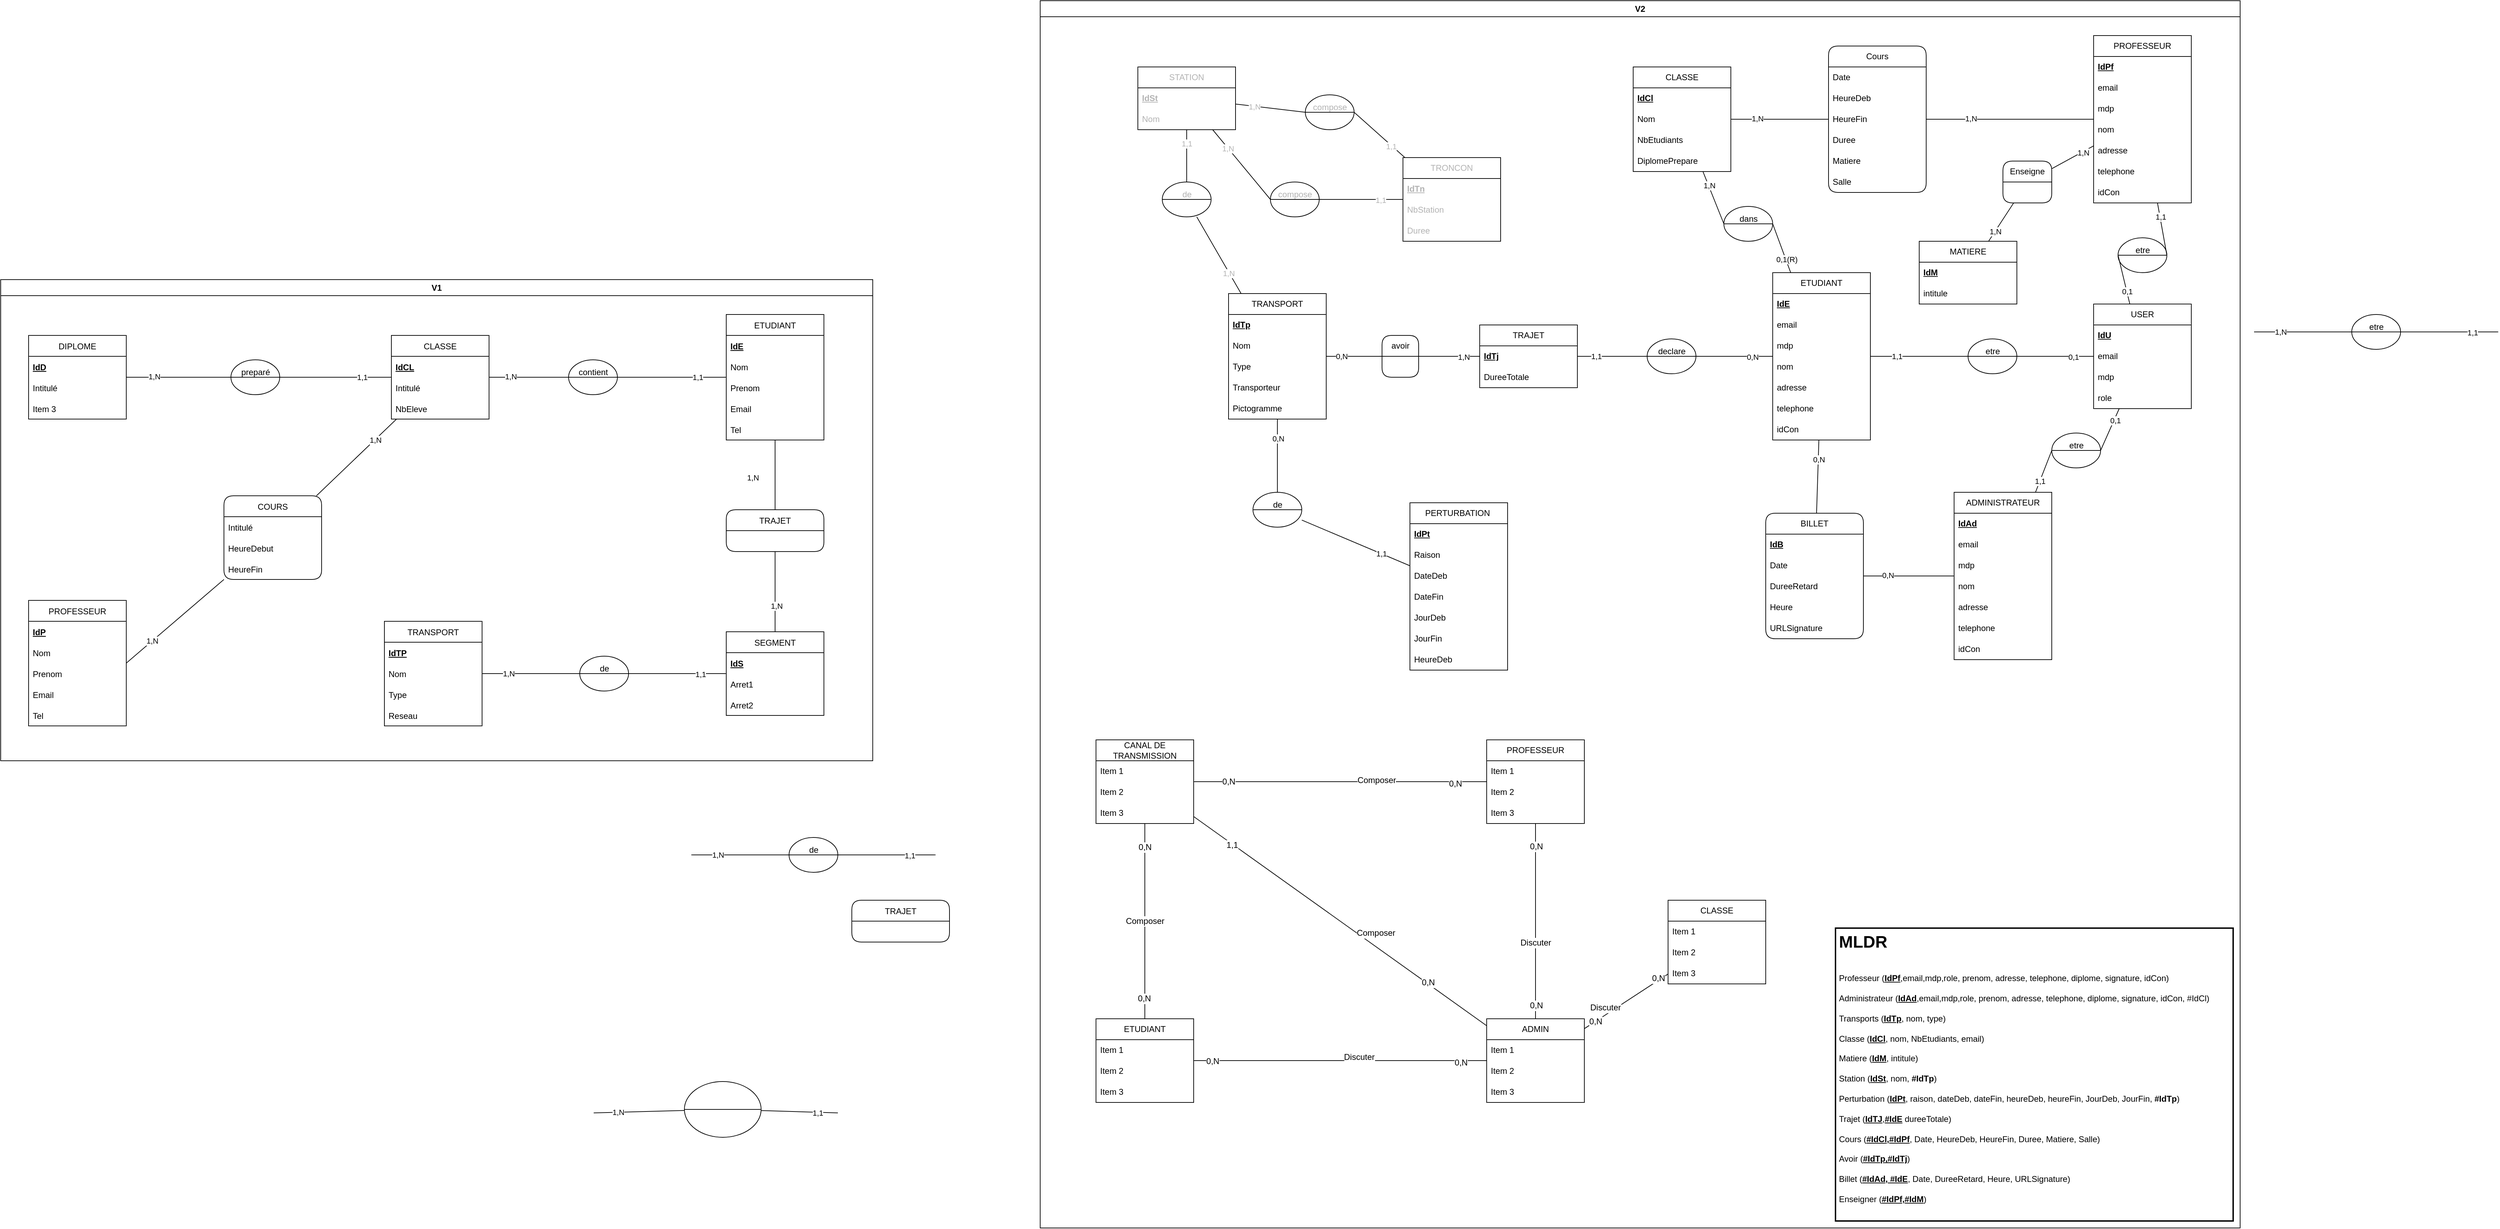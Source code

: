 <mxfile version="20.4.0" type="github">
  <diagram id="ntwZN9jLrbFkZiTQ13Ez" name="Page-1">
    <mxGraphModel dx="3027" dy="2125" grid="1" gridSize="10" guides="1" tooltips="1" connect="1" arrows="1" fold="1" page="1" pageScale="1" pageWidth="827" pageHeight="1169" math="0" shadow="0">
      <root>
        <mxCell id="0" />
        <mxCell id="1" parent="0" />
        <mxCell id="YvM7rf__rvNZfSff4V5Y-11" value="DIPLOME" style="swimlane;fontStyle=0;childLayout=stackLayout;horizontal=1;startSize=30;horizontalStack=0;resizeParent=1;resizeParentMax=0;resizeLast=0;collapsible=1;marginBottom=0;" parent="1" vertex="1">
          <mxGeometry x="-1480" y="160" width="140" height="120" as="geometry" />
        </mxCell>
        <mxCell id="YvM7rf__rvNZfSff4V5Y-12" value="IdD" style="text;strokeColor=none;fillColor=none;align=left;verticalAlign=middle;spacingLeft=4;spacingRight=4;overflow=hidden;points=[[0,0.5],[1,0.5]];portConstraint=eastwest;rotatable=0;fontStyle=5" parent="YvM7rf__rvNZfSff4V5Y-11" vertex="1">
          <mxGeometry y="30" width="140" height="30" as="geometry" />
        </mxCell>
        <mxCell id="YvM7rf__rvNZfSff4V5Y-13" value="Intitulé" style="text;strokeColor=none;fillColor=none;align=left;verticalAlign=middle;spacingLeft=4;spacingRight=4;overflow=hidden;points=[[0,0.5],[1,0.5]];portConstraint=eastwest;rotatable=0;" parent="YvM7rf__rvNZfSff4V5Y-11" vertex="1">
          <mxGeometry y="60" width="140" height="30" as="geometry" />
        </mxCell>
        <mxCell id="YvM7rf__rvNZfSff4V5Y-14" value="Item 3" style="text;strokeColor=none;fillColor=none;align=left;verticalAlign=middle;spacingLeft=4;spacingRight=4;overflow=hidden;points=[[0,0.5],[1,0.5]];portConstraint=eastwest;rotatable=0;" parent="YvM7rf__rvNZfSff4V5Y-11" vertex="1">
          <mxGeometry y="90" width="140" height="30" as="geometry" />
        </mxCell>
        <mxCell id="YvM7rf__rvNZfSff4V5Y-35" value="&lt;div&gt;&lt;br&gt;&lt;/div&gt;&lt;div&gt;preparé&lt;br&gt;&lt;/div&gt;&lt;div&gt;&lt;br&gt;&lt;/div&gt;&lt;div&gt;&lt;br&gt;&lt;/div&gt;" style="shape=ellipse;container=1;horizontal=1;horizontalStack=0;resizeParent=1;resizeParentMax=0;resizeLast=0;html=1;dashed=0;collapsible=0;" parent="1" vertex="1">
          <mxGeometry x="-1190" y="195" width="70" height="50" as="geometry" />
        </mxCell>
        <mxCell id="YvM7rf__rvNZfSff4V5Y-36" value="" style="line;strokeWidth=1;fillColor=none;rotatable=0;labelPosition=right;points=[];portConstraint=eastwest;dashed=0;resizeWidth=1;" parent="YvM7rf__rvNZfSff4V5Y-35" vertex="1">
          <mxGeometry y="22.917" width="70" height="4.167" as="geometry" />
        </mxCell>
        <mxCell id="YvM7rf__rvNZfSff4V5Y-37" value="" style="endArrow=none;html=1;rounded=0;entryX=0;entryY=0.5;entryDx=0;entryDy=0;exitX=1;exitY=0.5;exitDx=0;exitDy=0;" parent="1" source="YvM7rf__rvNZfSff4V5Y-11" target="YvM7rf__rvNZfSff4V5Y-35" edge="1">
          <mxGeometry width="50" height="50" relative="1" as="geometry">
            <mxPoint x="-1300" y="225" as="sourcePoint" />
            <mxPoint x="-1420" y="360" as="targetPoint" />
          </mxGeometry>
        </mxCell>
        <mxCell id="YvM7rf__rvNZfSff4V5Y-38" value="1,N" style="edgeLabel;html=1;align=center;verticalAlign=middle;resizable=0;points=[];" parent="YvM7rf__rvNZfSff4V5Y-37" vertex="1" connectable="0">
          <mxGeometry x="-0.467" y="1" relative="1" as="geometry">
            <mxPoint as="offset" />
          </mxGeometry>
        </mxCell>
        <mxCell id="YvM7rf__rvNZfSff4V5Y-39" value="" style="endArrow=none;html=1;rounded=0;entryX=1;entryY=0.5;entryDx=0;entryDy=0;exitX=0;exitY=0.5;exitDx=0;exitDy=0;" parent="1" source="YvM7rf__rvNZfSff4V5Y-42" target="YvM7rf__rvNZfSff4V5Y-35" edge="1">
          <mxGeometry width="50" height="50" relative="1" as="geometry">
            <mxPoint x="-1040" y="210" as="sourcePoint" />
            <mxPoint x="-1130" y="280" as="targetPoint" />
          </mxGeometry>
        </mxCell>
        <mxCell id="YvM7rf__rvNZfSff4V5Y-40" value="1,1" style="edgeLabel;html=1;align=center;verticalAlign=middle;resizable=0;points=[];" parent="YvM7rf__rvNZfSff4V5Y-39" vertex="1" connectable="0">
          <mxGeometry x="-0.467" relative="1" as="geometry">
            <mxPoint as="offset" />
          </mxGeometry>
        </mxCell>
        <mxCell id="YvM7rf__rvNZfSff4V5Y-42" value="CLASSE" style="swimlane;fontStyle=0;childLayout=stackLayout;horizontal=1;startSize=30;horizontalStack=0;resizeParent=1;resizeParentMax=0;resizeLast=0;collapsible=1;marginBottom=0;rounded=0;" parent="1" vertex="1">
          <mxGeometry x="-960" y="160" width="140" height="120" as="geometry" />
        </mxCell>
        <mxCell id="YvM7rf__rvNZfSff4V5Y-43" value="IdCL" style="text;strokeColor=none;fillColor=none;align=left;verticalAlign=middle;spacingLeft=4;spacingRight=4;overflow=hidden;points=[[0,0.5],[1,0.5]];portConstraint=eastwest;rotatable=0;rounded=1;fontStyle=5" parent="YvM7rf__rvNZfSff4V5Y-42" vertex="1">
          <mxGeometry y="30" width="140" height="30" as="geometry" />
        </mxCell>
        <mxCell id="YvM7rf__rvNZfSff4V5Y-44" value="Intitulé" style="text;strokeColor=none;fillColor=none;align=left;verticalAlign=middle;spacingLeft=4;spacingRight=4;overflow=hidden;points=[[0,0.5],[1,0.5]];portConstraint=eastwest;rotatable=0;rounded=1;" parent="YvM7rf__rvNZfSff4V5Y-42" vertex="1">
          <mxGeometry y="60" width="140" height="30" as="geometry" />
        </mxCell>
        <mxCell id="YvM7rf__rvNZfSff4V5Y-45" value="NbEleve" style="text;strokeColor=none;fillColor=none;align=left;verticalAlign=middle;spacingLeft=4;spacingRight=4;overflow=hidden;points=[[0,0.5],[1,0.5]];portConstraint=eastwest;rotatable=0;rounded=1;" parent="YvM7rf__rvNZfSff4V5Y-42" vertex="1">
          <mxGeometry y="90" width="140" height="30" as="geometry" />
        </mxCell>
        <mxCell id="YvM7rf__rvNZfSff4V5Y-46" value="ETUDIANT" style="swimlane;fontStyle=0;childLayout=stackLayout;horizontal=1;startSize=30;horizontalStack=0;resizeParent=1;resizeParentMax=0;resizeLast=0;collapsible=1;marginBottom=0;rounded=0;" parent="1" vertex="1">
          <mxGeometry x="-480" y="130" width="140" height="180" as="geometry" />
        </mxCell>
        <mxCell id="YvM7rf__rvNZfSff4V5Y-47" value="IdE" style="text;strokeColor=none;fillColor=none;align=left;verticalAlign=middle;spacingLeft=4;spacingRight=4;overflow=hidden;points=[[0,0.5],[1,0.5]];portConstraint=eastwest;rotatable=0;rounded=1;fontStyle=5" parent="YvM7rf__rvNZfSff4V5Y-46" vertex="1">
          <mxGeometry y="30" width="140" height="30" as="geometry" />
        </mxCell>
        <mxCell id="YvM7rf__rvNZfSff4V5Y-48" value="Nom" style="text;strokeColor=none;fillColor=none;align=left;verticalAlign=middle;spacingLeft=4;spacingRight=4;overflow=hidden;points=[[0,0.5],[1,0.5]];portConstraint=eastwest;rotatable=0;rounded=1;" parent="YvM7rf__rvNZfSff4V5Y-46" vertex="1">
          <mxGeometry y="60" width="140" height="30" as="geometry" />
        </mxCell>
        <mxCell id="YvM7rf__rvNZfSff4V5Y-49" value="Prenom" style="text;strokeColor=none;fillColor=none;align=left;verticalAlign=middle;spacingLeft=4;spacingRight=4;overflow=hidden;points=[[0,0.5],[1,0.5]];portConstraint=eastwest;rotatable=0;rounded=1;" parent="YvM7rf__rvNZfSff4V5Y-46" vertex="1">
          <mxGeometry y="90" width="140" height="30" as="geometry" />
        </mxCell>
        <mxCell id="YvM7rf__rvNZfSff4V5Y-52" value="Email    " style="text;strokeColor=none;fillColor=none;align=left;verticalAlign=middle;spacingLeft=4;spacingRight=4;overflow=hidden;points=[[0,0.5],[1,0.5]];portConstraint=eastwest;rotatable=0;rounded=1;" parent="YvM7rf__rvNZfSff4V5Y-46" vertex="1">
          <mxGeometry y="120" width="140" height="30" as="geometry" />
        </mxCell>
        <mxCell id="YvM7rf__rvNZfSff4V5Y-51" value="Tel" style="text;strokeColor=none;fillColor=none;align=left;verticalAlign=middle;spacingLeft=4;spacingRight=4;overflow=hidden;points=[[0,0.5],[1,0.5]];portConstraint=eastwest;rotatable=0;rounded=1;" parent="YvM7rf__rvNZfSff4V5Y-46" vertex="1">
          <mxGeometry y="150" width="140" height="30" as="geometry" />
        </mxCell>
        <mxCell id="YvM7rf__rvNZfSff4V5Y-53" value="&lt;div&gt;&lt;br&gt;&lt;/div&gt;&lt;div&gt;contient&lt;br&gt;&lt;/div&gt;&lt;div&gt;&lt;br&gt;&lt;/div&gt;&lt;div&gt;&lt;br&gt;&lt;/div&gt;" style="shape=ellipse;container=1;horizontal=1;horizontalStack=0;resizeParent=1;resizeParentMax=0;resizeLast=0;html=1;dashed=0;collapsible=0;" parent="1" vertex="1">
          <mxGeometry x="-706" y="195" width="70" height="50" as="geometry" />
        </mxCell>
        <mxCell id="YvM7rf__rvNZfSff4V5Y-54" value="" style="line;strokeWidth=1;fillColor=none;rotatable=0;labelPosition=right;points=[];portConstraint=eastwest;dashed=0;resizeWidth=1;" parent="YvM7rf__rvNZfSff4V5Y-53" vertex="1">
          <mxGeometry y="22.917" width="70" height="4.167" as="geometry" />
        </mxCell>
        <mxCell id="YvM7rf__rvNZfSff4V5Y-55" value="" style="endArrow=none;html=1;rounded=0;entryX=0;entryY=0.5;entryDx=0;entryDy=0;exitX=1;exitY=0.5;exitDx=0;exitDy=0;" parent="1" source="YvM7rf__rvNZfSff4V5Y-42" target="YvM7rf__rvNZfSff4V5Y-53" edge="1">
          <mxGeometry width="50" height="50" relative="1" as="geometry">
            <mxPoint x="-790" y="235" as="sourcePoint" />
            <mxPoint x="-1040" y="560" as="targetPoint" />
          </mxGeometry>
        </mxCell>
        <mxCell id="YvM7rf__rvNZfSff4V5Y-56" value="1,N" style="edgeLabel;html=1;align=center;verticalAlign=middle;resizable=0;points=[];" parent="YvM7rf__rvNZfSff4V5Y-55" vertex="1" connectable="0">
          <mxGeometry x="-0.467" y="1" relative="1" as="geometry">
            <mxPoint as="offset" />
          </mxGeometry>
        </mxCell>
        <mxCell id="YvM7rf__rvNZfSff4V5Y-57" value="" style="endArrow=none;html=1;rounded=0;entryX=1;entryY=0.5;entryDx=0;entryDy=0;" parent="1" source="YvM7rf__rvNZfSff4V5Y-46" target="YvM7rf__rvNZfSff4V5Y-53" edge="1">
          <mxGeometry width="50" height="50" relative="1" as="geometry">
            <mxPoint x="-520" y="220" as="sourcePoint" />
            <mxPoint x="-940" y="480" as="targetPoint" />
          </mxGeometry>
        </mxCell>
        <mxCell id="YvM7rf__rvNZfSff4V5Y-58" value="1,1" style="edgeLabel;html=1;align=center;verticalAlign=middle;resizable=0;points=[];" parent="YvM7rf__rvNZfSff4V5Y-57" vertex="1" connectable="0">
          <mxGeometry x="-0.467" relative="1" as="geometry">
            <mxPoint as="offset" />
          </mxGeometry>
        </mxCell>
        <mxCell id="YvM7rf__rvNZfSff4V5Y-59" value="PROFESSEUR" style="swimlane;fontStyle=0;childLayout=stackLayout;horizontal=1;startSize=30;horizontalStack=0;resizeParent=1;resizeParentMax=0;resizeLast=0;collapsible=1;marginBottom=0;rounded=0;" parent="1" vertex="1">
          <mxGeometry x="-1480" y="540" width="140" height="180" as="geometry" />
        </mxCell>
        <mxCell id="YvM7rf__rvNZfSff4V5Y-60" value="IdP" style="text;strokeColor=none;fillColor=none;align=left;verticalAlign=middle;spacingLeft=4;spacingRight=4;overflow=hidden;points=[[0,0.5],[1,0.5]];portConstraint=eastwest;rotatable=0;rounded=0;fontStyle=5" parent="YvM7rf__rvNZfSff4V5Y-59" vertex="1">
          <mxGeometry y="30" width="140" height="30" as="geometry" />
        </mxCell>
        <mxCell id="YvM7rf__rvNZfSff4V5Y-61" value="Nom    " style="text;strokeColor=none;fillColor=none;align=left;verticalAlign=middle;spacingLeft=4;spacingRight=4;overflow=hidden;points=[[0,0.5],[1,0.5]];portConstraint=eastwest;rotatable=0;rounded=0;" parent="YvM7rf__rvNZfSff4V5Y-59" vertex="1">
          <mxGeometry y="60" width="140" height="30" as="geometry" />
        </mxCell>
        <mxCell id="YvM7rf__rvNZfSff4V5Y-62" value="Prenom" style="text;strokeColor=none;fillColor=none;align=left;verticalAlign=middle;spacingLeft=4;spacingRight=4;overflow=hidden;points=[[0,0.5],[1,0.5]];portConstraint=eastwest;rotatable=0;rounded=0;" parent="YvM7rf__rvNZfSff4V5Y-59" vertex="1">
          <mxGeometry y="90" width="140" height="30" as="geometry" />
        </mxCell>
        <mxCell id="YvM7rf__rvNZfSff4V5Y-63" value="Email    " style="text;strokeColor=none;fillColor=none;align=left;verticalAlign=middle;spacingLeft=4;spacingRight=4;overflow=hidden;points=[[0,0.5],[1,0.5]];portConstraint=eastwest;rotatable=0;rounded=0;" parent="YvM7rf__rvNZfSff4V5Y-59" vertex="1">
          <mxGeometry y="120" width="140" height="30" as="geometry" />
        </mxCell>
        <mxCell id="YvM7rf__rvNZfSff4V5Y-64" value="Tel" style="text;strokeColor=none;fillColor=none;align=left;verticalAlign=middle;spacingLeft=4;spacingRight=4;overflow=hidden;points=[[0,0.5],[1,0.5]];portConstraint=eastwest;rotatable=0;rounded=0;" parent="YvM7rf__rvNZfSff4V5Y-59" vertex="1">
          <mxGeometry y="150" width="140" height="30" as="geometry" />
        </mxCell>
        <mxCell id="YvM7rf__rvNZfSff4V5Y-71" value="" style="endArrow=none;html=1;rounded=0;exitX=1;exitY=0.5;exitDx=0;exitDy=0;" parent="1" source="YvM7rf__rvNZfSff4V5Y-59" target="YvM7rf__rvNZfSff4V5Y-122" edge="1">
          <mxGeometry width="50" height="50" relative="1" as="geometry">
            <mxPoint x="-1320" y="575" as="sourcePoint" />
            <mxPoint x="-1270" y="550" as="targetPoint" />
          </mxGeometry>
        </mxCell>
        <mxCell id="YvM7rf__rvNZfSff4V5Y-72" value="1,N" style="edgeLabel;html=1;align=center;verticalAlign=middle;resizable=0;points=[];" parent="YvM7rf__rvNZfSff4V5Y-71" vertex="1" connectable="0">
          <mxGeometry x="-0.467" y="1" relative="1" as="geometry">
            <mxPoint as="offset" />
          </mxGeometry>
        </mxCell>
        <mxCell id="YvM7rf__rvNZfSff4V5Y-79" value="" style="endArrow=none;html=1;rounded=0;" parent="1" source="YvM7rf__rvNZfSff4V5Y-42" target="YvM7rf__rvNZfSff4V5Y-122" edge="1">
          <mxGeometry width="50" height="50" relative="1" as="geometry">
            <mxPoint x="-660" y="445" as="sourcePoint" />
            <mxPoint x="-910.0" y="365.0" as="targetPoint" />
          </mxGeometry>
        </mxCell>
        <mxCell id="YvM7rf__rvNZfSff4V5Y-80" value="1,N" style="edgeLabel;html=1;align=center;verticalAlign=middle;resizable=0;points=[];" parent="YvM7rf__rvNZfSff4V5Y-79" vertex="1" connectable="0">
          <mxGeometry x="-0.467" relative="1" as="geometry">
            <mxPoint as="offset" />
          </mxGeometry>
        </mxCell>
        <mxCell id="YvM7rf__rvNZfSff4V5Y-81" value="TRANSPORT" style="swimlane;fontStyle=0;childLayout=stackLayout;horizontal=1;startSize=30;horizontalStack=0;resizeParent=1;resizeParentMax=0;resizeLast=0;collapsible=1;marginBottom=0;rounded=0;" parent="1" vertex="1">
          <mxGeometry x="-970" y="570" width="140" height="150" as="geometry" />
        </mxCell>
        <mxCell id="YvM7rf__rvNZfSff4V5Y-82" value="IdTP" style="text;strokeColor=none;fillColor=none;align=left;verticalAlign=middle;spacingLeft=4;spacingRight=4;overflow=hidden;points=[[0,0.5],[1,0.5]];portConstraint=eastwest;rotatable=0;rounded=0;fontStyle=5" parent="YvM7rf__rvNZfSff4V5Y-81" vertex="1">
          <mxGeometry y="30" width="140" height="30" as="geometry" />
        </mxCell>
        <mxCell id="YvM7rf__rvNZfSff4V5Y-83" value="Nom" style="text;strokeColor=none;fillColor=none;align=left;verticalAlign=middle;spacingLeft=4;spacingRight=4;overflow=hidden;points=[[0,0.5],[1,0.5]];portConstraint=eastwest;rotatable=0;rounded=0;" parent="YvM7rf__rvNZfSff4V5Y-81" vertex="1">
          <mxGeometry y="60" width="140" height="30" as="geometry" />
        </mxCell>
        <mxCell id="YvM7rf__rvNZfSff4V5Y-84" value="Type" style="text;strokeColor=none;fillColor=none;align=left;verticalAlign=middle;spacingLeft=4;spacingRight=4;overflow=hidden;points=[[0,0.5],[1,0.5]];portConstraint=eastwest;rotatable=0;rounded=0;" parent="YvM7rf__rvNZfSff4V5Y-81" vertex="1">
          <mxGeometry y="90" width="140" height="30" as="geometry" />
        </mxCell>
        <mxCell id="YvM7rf__rvNZfSff4V5Y-85" value="Reseau" style="text;strokeColor=none;fillColor=none;align=left;verticalAlign=middle;spacingLeft=4;spacingRight=4;overflow=hidden;points=[[0,0.5],[1,0.5]];portConstraint=eastwest;rotatable=0;rounded=0;" parent="YvM7rf__rvNZfSff4V5Y-81" vertex="1">
          <mxGeometry y="120" width="140" height="30" as="geometry" />
        </mxCell>
        <mxCell id="YvM7rf__rvNZfSff4V5Y-87" value="SEGMENT" style="swimlane;fontStyle=0;childLayout=stackLayout;horizontal=1;startSize=30;horizontalStack=0;resizeParent=1;resizeParentMax=0;resizeLast=0;collapsible=1;marginBottom=0;rounded=0;" parent="1" vertex="1">
          <mxGeometry x="-480" y="585" width="140" height="120" as="geometry" />
        </mxCell>
        <mxCell id="YvM7rf__rvNZfSff4V5Y-88" value="IdS" style="text;strokeColor=none;fillColor=none;align=left;verticalAlign=middle;spacingLeft=4;spacingRight=4;overflow=hidden;points=[[0,0.5],[1,0.5]];portConstraint=eastwest;rotatable=0;rounded=0;fontStyle=5" parent="YvM7rf__rvNZfSff4V5Y-87" vertex="1">
          <mxGeometry y="30" width="140" height="30" as="geometry" />
        </mxCell>
        <mxCell id="YvM7rf__rvNZfSff4V5Y-89" value="Arret1" style="text;strokeColor=none;fillColor=none;align=left;verticalAlign=middle;spacingLeft=4;spacingRight=4;overflow=hidden;points=[[0,0.5],[1,0.5]];portConstraint=eastwest;rotatable=0;rounded=0;" parent="YvM7rf__rvNZfSff4V5Y-87" vertex="1">
          <mxGeometry y="60" width="140" height="30" as="geometry" />
        </mxCell>
        <mxCell id="YvM7rf__rvNZfSff4V5Y-90" value="Arret2" style="text;strokeColor=none;fillColor=none;align=left;verticalAlign=middle;spacingLeft=4;spacingRight=4;overflow=hidden;points=[[0,0.5],[1,0.5]];portConstraint=eastwest;rotatable=0;rounded=0;" parent="YvM7rf__rvNZfSff4V5Y-87" vertex="1">
          <mxGeometry y="90" width="140" height="30" as="geometry" />
        </mxCell>
        <mxCell id="YvM7rf__rvNZfSff4V5Y-91" value="&lt;div&gt;de&lt;br&gt;&lt;/div&gt;&lt;div&gt;&lt;br&gt;&lt;/div&gt;" style="shape=ellipse;container=1;horizontal=1;horizontalStack=0;resizeParent=1;resizeParentMax=0;resizeLast=0;html=1;dashed=0;collapsible=0;" parent="1" vertex="1">
          <mxGeometry x="-690" y="620" width="70" height="50" as="geometry" />
        </mxCell>
        <mxCell id="YvM7rf__rvNZfSff4V5Y-92" value="" style="line;strokeWidth=1;fillColor=none;rotatable=0;labelPosition=right;points=[];portConstraint=eastwest;dashed=0;resizeWidth=1;" parent="YvM7rf__rvNZfSff4V5Y-91" vertex="1">
          <mxGeometry y="22.917" width="70" height="4.167" as="geometry" />
        </mxCell>
        <mxCell id="YvM7rf__rvNZfSff4V5Y-93" value="" style="endArrow=none;html=1;rounded=0;entryX=1;entryY=0.5;entryDx=0;entryDy=0;" parent="1" source="YvM7rf__rvNZfSff4V5Y-87" target="YvM7rf__rvNZfSff4V5Y-91" edge="1">
          <mxGeometry width="50" height="50" relative="1" as="geometry">
            <mxPoint x="-340" y="405" as="sourcePoint" />
            <mxPoint x="-650" y="600" as="targetPoint" />
          </mxGeometry>
        </mxCell>
        <mxCell id="YvM7rf__rvNZfSff4V5Y-94" value="1,1" style="edgeLabel;html=1;align=center;verticalAlign=middle;resizable=0;points=[];" parent="YvM7rf__rvNZfSff4V5Y-93" vertex="1" connectable="0">
          <mxGeometry x="-0.467" y="1" relative="1" as="geometry">
            <mxPoint as="offset" />
          </mxGeometry>
        </mxCell>
        <mxCell id="YvM7rf__rvNZfSff4V5Y-95" value="" style="endArrow=none;html=1;rounded=0;entryX=0;entryY=0.5;entryDx=0;entryDy=0;" parent="1" source="YvM7rf__rvNZfSff4V5Y-81" target="YvM7rf__rvNZfSff4V5Y-91" edge="1">
          <mxGeometry width="50" height="50" relative="1" as="geometry">
            <mxPoint x="-890" y="415" as="sourcePoint" />
            <mxPoint x="-970" y="470" as="targetPoint" />
          </mxGeometry>
        </mxCell>
        <mxCell id="YvM7rf__rvNZfSff4V5Y-96" value="1,N" style="edgeLabel;html=1;align=center;verticalAlign=middle;resizable=0;points=[];" parent="YvM7rf__rvNZfSff4V5Y-95" vertex="1" connectable="0">
          <mxGeometry x="-0.467" relative="1" as="geometry">
            <mxPoint as="offset" />
          </mxGeometry>
        </mxCell>
        <mxCell id="YvM7rf__rvNZfSff4V5Y-101" value="TRAJET" style="rounded=1;swimlane;fontStyle=0;childLayout=stackLayout;horizontal=1;startSize=30;horizontalStack=0;resizeParent=1;resizeParentMax=0;resizeLast=0;collapsible=1;marginBottom=0;" parent="1" vertex="1">
          <mxGeometry x="-480" y="410" width="140" height="60" as="geometry" />
        </mxCell>
        <mxCell id="YvM7rf__rvNZfSff4V5Y-117" value="" style="endArrow=none;html=1;rounded=0;" parent="1" source="YvM7rf__rvNZfSff4V5Y-101" target="YvM7rf__rvNZfSff4V5Y-46" edge="1">
          <mxGeometry width="50" height="50" relative="1" as="geometry">
            <mxPoint x="-730" y="420" as="sourcePoint" />
            <mxPoint x="-680" y="370" as="targetPoint" />
          </mxGeometry>
        </mxCell>
        <mxCell id="YvM7rf__rvNZfSff4V5Y-118" value="1,N" style="edgeLabel;html=1;align=center;verticalAlign=middle;resizable=0;points=[];" parent="YvM7rf__rvNZfSff4V5Y-117" vertex="1" connectable="0">
          <mxGeometry x="0.778" relative="1" as="geometry">
            <mxPoint x="-32" y="43" as="offset" />
          </mxGeometry>
        </mxCell>
        <mxCell id="YvM7rf__rvNZfSff4V5Y-119" value="" style="endArrow=none;html=1;rounded=0;" parent="1" source="YvM7rf__rvNZfSff4V5Y-87" target="YvM7rf__rvNZfSff4V5Y-101" edge="1">
          <mxGeometry width="50" height="50" relative="1" as="geometry">
            <mxPoint x="-565.0" y="450" as="sourcePoint" />
            <mxPoint x="-467.5" y="320" as="targetPoint" />
          </mxGeometry>
        </mxCell>
        <mxCell id="YvM7rf__rvNZfSff4V5Y-120" value="1,N" style="edgeLabel;html=1;align=center;verticalAlign=middle;resizable=0;points=[];" parent="YvM7rf__rvNZfSff4V5Y-119" vertex="1" connectable="0">
          <mxGeometry x="0.778" relative="1" as="geometry">
            <mxPoint x="2" y="65" as="offset" />
          </mxGeometry>
        </mxCell>
        <mxCell id="YvM7rf__rvNZfSff4V5Y-122" value="COURS" style="rounded=1;swimlane;fontStyle=0;childLayout=stackLayout;horizontal=1;startSize=30;horizontalStack=0;resizeParent=1;resizeParentMax=0;resizeLast=0;collapsible=1;marginBottom=0;" parent="1" vertex="1">
          <mxGeometry x="-1200" y="390" width="140" height="120" as="geometry" />
        </mxCell>
        <mxCell id="YvM7rf__rvNZfSff4V5Y-123" value="Intitulé" style="text;strokeColor=none;fillColor=none;align=left;verticalAlign=middle;spacingLeft=4;spacingRight=4;overflow=hidden;points=[[0,0.5],[1,0.5]];portConstraint=eastwest;rotatable=0;" parent="YvM7rf__rvNZfSff4V5Y-122" vertex="1">
          <mxGeometry y="30" width="140" height="30" as="geometry" />
        </mxCell>
        <mxCell id="YvM7rf__rvNZfSff4V5Y-124" value="HeureDebut    " style="text;strokeColor=none;fillColor=none;align=left;verticalAlign=middle;spacingLeft=4;spacingRight=4;overflow=hidden;points=[[0,0.5],[1,0.5]];portConstraint=eastwest;rotatable=0;" parent="YvM7rf__rvNZfSff4V5Y-122" vertex="1">
          <mxGeometry y="60" width="140" height="30" as="geometry" />
        </mxCell>
        <mxCell id="YvM7rf__rvNZfSff4V5Y-125" value="HeureFin" style="text;strokeColor=none;fillColor=none;align=left;verticalAlign=middle;spacingLeft=4;spacingRight=4;overflow=hidden;points=[[0,0.5],[1,0.5]];portConstraint=eastwest;rotatable=0;" parent="YvM7rf__rvNZfSff4V5Y-122" vertex="1">
          <mxGeometry y="90" width="140" height="30" as="geometry" />
        </mxCell>
        <mxCell id="u7hhSnUpqo7W0qD7Zvtp-2" value="V1" style="swimlane;whiteSpace=wrap;html=1;" parent="1" vertex="1">
          <mxGeometry x="-1520" y="80" width="1250" height="690" as="geometry" />
        </mxCell>
        <mxCell id="u7hhSnUpqo7W0qD7Zvtp-3" value="V2" style="swimlane;whiteSpace=wrap;html=1;" parent="1" vertex="1">
          <mxGeometry x="-30" y="-320" width="1720" height="1760" as="geometry" />
        </mxCell>
        <mxCell id="u7hhSnUpqo7W0qD7Zvtp-20" value="TRANSPORT" style="swimlane;fontStyle=0;childLayout=stackLayout;horizontal=1;startSize=30;horizontalStack=0;resizeParent=1;resizeParentMax=0;resizeLast=0;collapsible=1;marginBottom=0;whiteSpace=wrap;html=1;" parent="u7hhSnUpqo7W0qD7Zvtp-3" vertex="1">
          <mxGeometry x="270" y="420" width="140" height="180" as="geometry" />
        </mxCell>
        <mxCell id="u7hhSnUpqo7W0qD7Zvtp-21" value="&lt;div&gt;IdTp&lt;/div&gt;" style="text;strokeColor=none;fillColor=none;align=left;verticalAlign=middle;spacingLeft=4;spacingRight=4;overflow=hidden;points=[[0,0.5],[1,0.5]];portConstraint=eastwest;rotatable=0;whiteSpace=wrap;html=1;fontStyle=5" parent="u7hhSnUpqo7W0qD7Zvtp-20" vertex="1">
          <mxGeometry y="30" width="140" height="30" as="geometry" />
        </mxCell>
        <mxCell id="u7hhSnUpqo7W0qD7Zvtp-22" value="Nom" style="text;strokeColor=none;fillColor=none;align=left;verticalAlign=middle;spacingLeft=4;spacingRight=4;overflow=hidden;points=[[0,0.5],[1,0.5]];portConstraint=eastwest;rotatable=0;whiteSpace=wrap;html=1;" parent="u7hhSnUpqo7W0qD7Zvtp-20" vertex="1">
          <mxGeometry y="60" width="140" height="30" as="geometry" />
        </mxCell>
        <mxCell id="aZVgKQXxo3GAIQlFuhNd-25" value="Type" style="text;strokeColor=none;fillColor=none;align=left;verticalAlign=middle;spacingLeft=4;spacingRight=4;overflow=hidden;points=[[0,0.5],[1,0.5]];portConstraint=eastwest;rotatable=0;whiteSpace=wrap;html=1;" parent="u7hhSnUpqo7W0qD7Zvtp-20" vertex="1">
          <mxGeometry y="90" width="140" height="30" as="geometry" />
        </mxCell>
        <mxCell id="80Ay_-JoKYpEI_YeU6IU-19" value="&lt;div&gt;Transporteur&lt;/div&gt;" style="text;strokeColor=none;fillColor=none;align=left;verticalAlign=middle;spacingLeft=4;spacingRight=4;overflow=hidden;points=[[0,0.5],[1,0.5]];portConstraint=eastwest;rotatable=0;whiteSpace=wrap;html=1;" parent="u7hhSnUpqo7W0qD7Zvtp-20" vertex="1">
          <mxGeometry y="120" width="140" height="30" as="geometry" />
        </mxCell>
        <mxCell id="80Ay_-JoKYpEI_YeU6IU-20" value="Pictogramme" style="text;strokeColor=none;fillColor=none;align=left;verticalAlign=middle;spacingLeft=4;spacingRight=4;overflow=hidden;points=[[0,0.5],[1,0.5]];portConstraint=eastwest;rotatable=0;whiteSpace=wrap;html=1;" parent="u7hhSnUpqo7W0qD7Zvtp-20" vertex="1">
          <mxGeometry y="150" width="140" height="30" as="geometry" />
        </mxCell>
        <mxCell id="u7hhSnUpqo7W0qD7Zvtp-4" value="Cours" style="swimlane;fontStyle=0;childLayout=stackLayout;horizontal=1;startSize=30;horizontalStack=0;resizeParent=1;resizeParentMax=0;resizeLast=0;collapsible=1;marginBottom=0;whiteSpace=wrap;html=1;rounded=1;" parent="u7hhSnUpqo7W0qD7Zvtp-3" vertex="1">
          <mxGeometry x="1130" y="65" width="140" height="210" as="geometry" />
        </mxCell>
        <mxCell id="u7hhSnUpqo7W0qD7Zvtp-6" value="Date" style="text;strokeColor=none;fillColor=none;align=left;verticalAlign=middle;spacingLeft=4;spacingRight=4;overflow=hidden;points=[[0,0.5],[1,0.5]];portConstraint=eastwest;rotatable=0;whiteSpace=wrap;html=1;" parent="u7hhSnUpqo7W0qD7Zvtp-4" vertex="1">
          <mxGeometry y="30" width="140" height="30" as="geometry" />
        </mxCell>
        <mxCell id="u7hhSnUpqo7W0qD7Zvtp-7" value="HeureDeb" style="text;strokeColor=none;fillColor=none;align=left;verticalAlign=middle;spacingLeft=4;spacingRight=4;overflow=hidden;points=[[0,0.5],[1,0.5]];portConstraint=eastwest;rotatable=0;whiteSpace=wrap;html=1;" parent="u7hhSnUpqo7W0qD7Zvtp-4" vertex="1">
          <mxGeometry y="60" width="140" height="30" as="geometry" />
        </mxCell>
        <mxCell id="-849NrVBAGsqTV4DPG-j-9" value="HeureFin" style="text;strokeColor=none;fillColor=none;align=left;verticalAlign=middle;spacingLeft=4;spacingRight=4;overflow=hidden;points=[[0,0.5],[1,0.5]];portConstraint=eastwest;rotatable=0;whiteSpace=wrap;html=1;" parent="u7hhSnUpqo7W0qD7Zvtp-4" vertex="1">
          <mxGeometry y="90" width="140" height="30" as="geometry" />
        </mxCell>
        <mxCell id="-849NrVBAGsqTV4DPG-j-11" value="Duree" style="text;strokeColor=none;fillColor=none;align=left;verticalAlign=middle;spacingLeft=4;spacingRight=4;overflow=hidden;points=[[0,0.5],[1,0.5]];portConstraint=eastwest;rotatable=0;whiteSpace=wrap;html=1;" parent="u7hhSnUpqo7W0qD7Zvtp-4" vertex="1">
          <mxGeometry y="120" width="140" height="30" as="geometry" />
        </mxCell>
        <mxCell id="-849NrVBAGsqTV4DPG-j-10" value="Matiere" style="text;strokeColor=none;fillColor=none;align=left;verticalAlign=middle;spacingLeft=4;spacingRight=4;overflow=hidden;points=[[0,0.5],[1,0.5]];portConstraint=eastwest;rotatable=0;whiteSpace=wrap;html=1;" parent="u7hhSnUpqo7W0qD7Zvtp-4" vertex="1">
          <mxGeometry y="150" width="140" height="30" as="geometry" />
        </mxCell>
        <mxCell id="-849NrVBAGsqTV4DPG-j-12" value="Salle" style="text;strokeColor=none;fillColor=none;align=left;verticalAlign=middle;spacingLeft=4;spacingRight=4;overflow=hidden;points=[[0,0.5],[1,0.5]];portConstraint=eastwest;rotatable=0;whiteSpace=wrap;html=1;" parent="u7hhSnUpqo7W0qD7Zvtp-4" vertex="1">
          <mxGeometry y="180" width="140" height="30" as="geometry" />
        </mxCell>
        <mxCell id="u7hhSnUpqo7W0qD7Zvtp-8" value="CLASSE" style="swimlane;fontStyle=0;childLayout=stackLayout;horizontal=1;startSize=30;horizontalStack=0;resizeParent=1;resizeParentMax=0;resizeLast=0;collapsible=1;marginBottom=0;whiteSpace=wrap;html=1;" parent="u7hhSnUpqo7W0qD7Zvtp-3" vertex="1">
          <mxGeometry x="850" y="95" width="140" height="150" as="geometry" />
        </mxCell>
        <mxCell id="u7hhSnUpqo7W0qD7Zvtp-9" value="&lt;b&gt;&lt;u&gt;IdC&lt;/u&gt;&lt;/b&gt;&lt;u&gt;&lt;b&gt;l&lt;/b&gt;&lt;/u&gt;" style="text;strokeColor=none;fillColor=none;align=left;verticalAlign=middle;spacingLeft=4;spacingRight=4;overflow=hidden;points=[[0,0.5],[1,0.5]];portConstraint=eastwest;rotatable=0;whiteSpace=wrap;html=1;" parent="u7hhSnUpqo7W0qD7Zvtp-8" vertex="1">
          <mxGeometry y="30" width="140" height="30" as="geometry" />
        </mxCell>
        <mxCell id="u7hhSnUpqo7W0qD7Zvtp-10" value="Nom" style="text;strokeColor=none;fillColor=none;align=left;verticalAlign=middle;spacingLeft=4;spacingRight=4;overflow=hidden;points=[[0,0.5],[1,0.5]];portConstraint=eastwest;rotatable=0;whiteSpace=wrap;html=1;" parent="u7hhSnUpqo7W0qD7Zvtp-8" vertex="1">
          <mxGeometry y="60" width="140" height="30" as="geometry" />
        </mxCell>
        <mxCell id="u7hhSnUpqo7W0qD7Zvtp-11" value="NbEtudiants" style="text;strokeColor=none;fillColor=none;align=left;verticalAlign=middle;spacingLeft=4;spacingRight=4;overflow=hidden;points=[[0,0.5],[1,0.5]];portConstraint=eastwest;rotatable=0;whiteSpace=wrap;html=1;" parent="u7hhSnUpqo7W0qD7Zvtp-8" vertex="1">
          <mxGeometry y="90" width="140" height="30" as="geometry" />
        </mxCell>
        <mxCell id="-849NrVBAGsqTV4DPG-j-14" value="DiplomePrepare" style="text;strokeColor=none;fillColor=none;align=left;verticalAlign=middle;spacingLeft=4;spacingRight=4;overflow=hidden;points=[[0,0.5],[1,0.5]];portConstraint=eastwest;rotatable=0;whiteSpace=wrap;html=1;" parent="u7hhSnUpqo7W0qD7Zvtp-8" vertex="1">
          <mxGeometry y="120" width="140" height="30" as="geometry" />
        </mxCell>
        <mxCell id="aPZHVaGw-qCN1YjfvWMK-61" value="" style="endArrow=none;html=1;rounded=0;" parent="u7hhSnUpqo7W0qD7Zvtp-3" source="u7hhSnUpqo7W0qD7Zvtp-8" target="u7hhSnUpqo7W0qD7Zvtp-4" edge="1">
          <mxGeometry width="50" height="50" relative="1" as="geometry">
            <mxPoint x="1480" y="400" as="sourcePoint" />
            <mxPoint x="1220" y="435" as="targetPoint" />
          </mxGeometry>
        </mxCell>
        <mxCell id="aPZHVaGw-qCN1YjfvWMK-62" value="1,N" style="edgeLabel;html=1;align=center;verticalAlign=middle;resizable=0;points=[];" parent="aPZHVaGw-qCN1YjfvWMK-61" vertex="1" connectable="0">
          <mxGeometry x="-0.467" y="1" relative="1" as="geometry">
            <mxPoint as="offset" />
          </mxGeometry>
        </mxCell>
        <mxCell id="aPZHVaGw-qCN1YjfvWMK-65" value="&lt;div&gt;dans&lt;/div&gt;&lt;div&gt;&lt;br&gt;&lt;/div&gt;" style="shape=ellipse;container=1;horizontal=1;horizontalStack=0;resizeParent=1;resizeParentMax=0;resizeLast=0;html=1;dashed=0;collapsible=0;direction=west;" parent="u7hhSnUpqo7W0qD7Zvtp-3" vertex="1">
          <mxGeometry x="980" y="295" width="70" height="50" as="geometry" />
        </mxCell>
        <mxCell id="aPZHVaGw-qCN1YjfvWMK-66" value="" style="line;strokeWidth=1;fillColor=none;rotatable=0;labelPosition=right;points=[];portConstraint=eastwest;dashed=0;resizeWidth=1;" parent="aPZHVaGw-qCN1YjfvWMK-65" vertex="1">
          <mxGeometry y="22.917" width="70" height="4.167" as="geometry" />
        </mxCell>
        <mxCell id="aPZHVaGw-qCN1YjfvWMK-69" value="" style="endArrow=none;html=1;rounded=0;entryX=0;entryY=0.5;entryDx=0;entryDy=0;" parent="u7hhSnUpqo7W0qD7Zvtp-3" source="80Ay_-JoKYpEI_YeU6IU-62" target="aPZHVaGw-qCN1YjfvWMK-65" edge="1">
          <mxGeometry width="50" height="50" relative="1" as="geometry">
            <mxPoint x="704.449" y="485" as="sourcePoint" />
            <mxPoint x="680" y="365" as="targetPoint" />
          </mxGeometry>
        </mxCell>
        <mxCell id="aPZHVaGw-qCN1YjfvWMK-70" value="0,1(R)" style="edgeLabel;html=1;align=center;verticalAlign=middle;resizable=0;points=[];" parent="aPZHVaGw-qCN1YjfvWMK-69" vertex="1" connectable="0">
          <mxGeometry x="-0.467" relative="1" as="geometry">
            <mxPoint x="1" as="offset" />
          </mxGeometry>
        </mxCell>
        <mxCell id="aPZHVaGw-qCN1YjfvWMK-67" value="" style="endArrow=none;html=1;rounded=0;entryX=1;entryY=0.5;entryDx=0;entryDy=0;" parent="u7hhSnUpqo7W0qD7Zvtp-3" source="u7hhSnUpqo7W0qD7Zvtp-8" target="aPZHVaGw-qCN1YjfvWMK-65" edge="1">
          <mxGeometry width="50" height="50" relative="1" as="geometry">
            <mxPoint x="1150" y="545" as="sourcePoint" />
            <mxPoint x="1080" y="495" as="targetPoint" />
          </mxGeometry>
        </mxCell>
        <mxCell id="aPZHVaGw-qCN1YjfvWMK-68" value="1,N" style="edgeLabel;html=1;align=center;verticalAlign=middle;resizable=0;points=[];" parent="aPZHVaGw-qCN1YjfvWMK-67" vertex="1" connectable="0">
          <mxGeometry x="-0.467" y="1" relative="1" as="geometry">
            <mxPoint as="offset" />
          </mxGeometry>
        </mxCell>
        <mxCell id="-849NrVBAGsqTV4DPG-j-76" style="edgeStyle=none;rounded=0;orthogonalLoop=1;jettySize=auto;html=1;fontSize=12;endArrow=none;endFill=0;" parent="u7hhSnUpqo7W0qD7Zvtp-3" source="-849NrVBAGsqTV4DPG-j-64" target="-849NrVBAGsqTV4DPG-j-56" edge="1">
          <mxGeometry relative="1" as="geometry" />
        </mxCell>
        <mxCell id="-849NrVBAGsqTV4DPG-j-77" value="Discuter" style="edgeLabel;html=1;align=center;verticalAlign=middle;resizable=0;points=[];fontSize=12;" parent="-849NrVBAGsqTV4DPG-j-76" vertex="1" connectable="0">
          <mxGeometry x="0.217" relative="1" as="geometry">
            <mxPoint as="offset" />
          </mxGeometry>
        </mxCell>
        <mxCell id="-849NrVBAGsqTV4DPG-j-96" value="0,N" style="edgeLabel;html=1;align=center;verticalAlign=middle;resizable=0;points=[];fontSize=12;" parent="-849NrVBAGsqTV4DPG-j-76" vertex="1" connectable="0">
          <mxGeometry x="0.862" y="1" relative="1" as="geometry">
            <mxPoint as="offset" />
          </mxGeometry>
        </mxCell>
        <mxCell id="-849NrVBAGsqTV4DPG-j-97" value="0,N" style="edgeLabel;html=1;align=center;verticalAlign=middle;resizable=0;points=[];fontSize=12;" parent="-849NrVBAGsqTV4DPG-j-76" vertex="1" connectable="0">
          <mxGeometry x="-0.769" y="1" relative="1" as="geometry">
            <mxPoint as="offset" />
          </mxGeometry>
        </mxCell>
        <mxCell id="-849NrVBAGsqTV4DPG-j-81" style="edgeStyle=none;rounded=0;orthogonalLoop=1;jettySize=auto;html=1;fontSize=12;endArrow=none;endFill=0;" parent="u7hhSnUpqo7W0qD7Zvtp-3" source="-849NrVBAGsqTV4DPG-j-64" target="-849NrVBAGsqTV4DPG-j-52" edge="1">
          <mxGeometry relative="1" as="geometry" />
        </mxCell>
        <mxCell id="-849NrVBAGsqTV4DPG-j-82" value="Composer" style="edgeLabel;html=1;align=center;verticalAlign=middle;resizable=0;points=[];fontSize=12;" parent="-849NrVBAGsqTV4DPG-j-81" vertex="1" connectable="0">
          <mxGeometry x="-0.246" y="-2" relative="1" as="geometry">
            <mxPoint as="offset" />
          </mxGeometry>
        </mxCell>
        <mxCell id="-849NrVBAGsqTV4DPG-j-91" value="0,N" style="edgeLabel;html=1;align=center;verticalAlign=middle;resizable=0;points=[];fontSize=12;" parent="-849NrVBAGsqTV4DPG-j-81" vertex="1" connectable="0">
          <mxGeometry x="0.766" relative="1" as="geometry">
            <mxPoint x="1" as="offset" />
          </mxGeometry>
        </mxCell>
        <mxCell id="-849NrVBAGsqTV4DPG-j-106" value="0,N" style="edgeLabel;html=1;align=center;verticalAlign=middle;resizable=0;points=[];fontSize=12;" parent="-849NrVBAGsqTV4DPG-j-81" vertex="1" connectable="0">
          <mxGeometry x="-0.786" y="3" relative="1" as="geometry">
            <mxPoint as="offset" />
          </mxGeometry>
        </mxCell>
        <mxCell id="-849NrVBAGsqTV4DPG-j-64" value="PROFESSEUR" style="swimlane;fontStyle=0;childLayout=stackLayout;horizontal=1;startSize=30;horizontalStack=0;resizeParent=1;resizeParentMax=0;resizeLast=0;collapsible=1;marginBottom=0;whiteSpace=wrap;html=1;rounded=0;fontSize=12;glass=0;swimlaneLine=1;" parent="u7hhSnUpqo7W0qD7Zvtp-3" vertex="1">
          <mxGeometry x="640" y="1060" width="140" height="120" as="geometry" />
        </mxCell>
        <mxCell id="-849NrVBAGsqTV4DPG-j-65" value="Item 1" style="text;strokeColor=none;fillColor=none;align=left;verticalAlign=middle;spacingLeft=4;spacingRight=4;overflow=hidden;points=[[0,0.5],[1,0.5]];portConstraint=eastwest;rotatable=0;whiteSpace=wrap;html=1;rounded=1;fontSize=12;" parent="-849NrVBAGsqTV4DPG-j-64" vertex="1">
          <mxGeometry y="30" width="140" height="30" as="geometry" />
        </mxCell>
        <mxCell id="-849NrVBAGsqTV4DPG-j-66" value="Item 2" style="text;strokeColor=none;fillColor=none;align=left;verticalAlign=middle;spacingLeft=4;spacingRight=4;overflow=hidden;points=[[0,0.5],[1,0.5]];portConstraint=eastwest;rotatable=0;whiteSpace=wrap;html=1;rounded=1;fontSize=12;" parent="-849NrVBAGsqTV4DPG-j-64" vertex="1">
          <mxGeometry y="60" width="140" height="30" as="geometry" />
        </mxCell>
        <mxCell id="-849NrVBAGsqTV4DPG-j-67" value="Item 3" style="text;strokeColor=none;fillColor=none;align=left;verticalAlign=middle;spacingLeft=4;spacingRight=4;overflow=hidden;points=[[0,0.5],[1,0.5]];portConstraint=eastwest;rotatable=0;whiteSpace=wrap;html=1;rounded=1;fontSize=12;" parent="-849NrVBAGsqTV4DPG-j-64" vertex="1">
          <mxGeometry y="90" width="140" height="30" as="geometry" />
        </mxCell>
        <mxCell id="-849NrVBAGsqTV4DPG-j-60" value="CLASSE" style="swimlane;fontStyle=0;childLayout=stackLayout;horizontal=1;startSize=30;horizontalStack=0;resizeParent=1;resizeParentMax=0;resizeLast=0;collapsible=1;marginBottom=0;whiteSpace=wrap;html=1;rounded=0;fontSize=12;glass=0;swimlaneLine=1;" parent="u7hhSnUpqo7W0qD7Zvtp-3" vertex="1">
          <mxGeometry x="900" y="1290" width="140" height="120" as="geometry" />
        </mxCell>
        <mxCell id="-849NrVBAGsqTV4DPG-j-61" value="Item 1" style="text;strokeColor=none;fillColor=none;align=left;verticalAlign=middle;spacingLeft=4;spacingRight=4;overflow=hidden;points=[[0,0.5],[1,0.5]];portConstraint=eastwest;rotatable=0;whiteSpace=wrap;html=1;rounded=1;fontSize=12;" parent="-849NrVBAGsqTV4DPG-j-60" vertex="1">
          <mxGeometry y="30" width="140" height="30" as="geometry" />
        </mxCell>
        <mxCell id="-849NrVBAGsqTV4DPG-j-62" value="Item 2" style="text;strokeColor=none;fillColor=none;align=left;verticalAlign=middle;spacingLeft=4;spacingRight=4;overflow=hidden;points=[[0,0.5],[1,0.5]];portConstraint=eastwest;rotatable=0;whiteSpace=wrap;html=1;rounded=1;fontSize=12;" parent="-849NrVBAGsqTV4DPG-j-60" vertex="1">
          <mxGeometry y="60" width="140" height="30" as="geometry" />
        </mxCell>
        <mxCell id="-849NrVBAGsqTV4DPG-j-63" value="Item 3" style="text;strokeColor=none;fillColor=none;align=left;verticalAlign=middle;spacingLeft=4;spacingRight=4;overflow=hidden;points=[[0,0.5],[1,0.5]];portConstraint=eastwest;rotatable=0;whiteSpace=wrap;html=1;rounded=1;fontSize=12;" parent="-849NrVBAGsqTV4DPG-j-60" vertex="1">
          <mxGeometry y="90" width="140" height="30" as="geometry" />
        </mxCell>
        <mxCell id="-849NrVBAGsqTV4DPG-j-78" style="edgeStyle=none;rounded=0;orthogonalLoop=1;jettySize=auto;html=1;fontSize=12;endArrow=none;endFill=0;" parent="u7hhSnUpqo7W0qD7Zvtp-3" source="-849NrVBAGsqTV4DPG-j-56" target="-849NrVBAGsqTV4DPG-j-60" edge="1">
          <mxGeometry relative="1" as="geometry" />
        </mxCell>
        <mxCell id="-849NrVBAGsqTV4DPG-j-79" value="Discuter" style="edgeLabel;html=1;align=center;verticalAlign=middle;resizable=0;points=[];fontSize=12;" parent="-849NrVBAGsqTV4DPG-j-78" vertex="1" connectable="0">
          <mxGeometry x="-0.179" y="-1" relative="1" as="geometry">
            <mxPoint x="-20" y="1" as="offset" />
          </mxGeometry>
        </mxCell>
        <mxCell id="-849NrVBAGsqTV4DPG-j-100" value="0,N" style="edgeLabel;html=1;align=center;verticalAlign=middle;resizable=0;points=[];fontSize=12;" parent="-849NrVBAGsqTV4DPG-j-78" vertex="1" connectable="0">
          <mxGeometry x="0.874" y="-1" relative="1" as="geometry">
            <mxPoint x="-7" as="offset" />
          </mxGeometry>
        </mxCell>
        <mxCell id="-849NrVBAGsqTV4DPG-j-101" value="0,N" style="edgeLabel;html=1;align=center;verticalAlign=middle;resizable=0;points=[];fontSize=12;" parent="-849NrVBAGsqTV4DPG-j-78" vertex="1" connectable="0">
          <mxGeometry x="-0.742" relative="1" as="geometry">
            <mxPoint as="offset" />
          </mxGeometry>
        </mxCell>
        <mxCell id="-849NrVBAGsqTV4DPG-j-83" style="edgeStyle=none;rounded=0;orthogonalLoop=1;jettySize=auto;html=1;fontSize=12;endArrow=none;endFill=0;" parent="u7hhSnUpqo7W0qD7Zvtp-3" source="-849NrVBAGsqTV4DPG-j-56" target="-849NrVBAGsqTV4DPG-j-52" edge="1">
          <mxGeometry relative="1" as="geometry" />
        </mxCell>
        <mxCell id="-849NrVBAGsqTV4DPG-j-84" value="Composer" style="edgeLabel;html=1;align=center;verticalAlign=middle;resizable=0;points=[];fontSize=12;" parent="-849NrVBAGsqTV4DPG-j-83" vertex="1" connectable="0">
          <mxGeometry x="-0.296" y="-2" relative="1" as="geometry">
            <mxPoint x="-13" y="-26" as="offset" />
          </mxGeometry>
        </mxCell>
        <mxCell id="-849NrVBAGsqTV4DPG-j-92" value="1,1" style="edgeLabel;html=1;align=center;verticalAlign=middle;resizable=0;points=[];fontSize=12;" parent="-849NrVBAGsqTV4DPG-j-83" vertex="1" connectable="0">
          <mxGeometry x="0.735" y="2" relative="1" as="geometry">
            <mxPoint as="offset" />
          </mxGeometry>
        </mxCell>
        <mxCell id="-849NrVBAGsqTV4DPG-j-93" value="0,N" style="edgeLabel;html=1;align=center;verticalAlign=middle;resizable=0;points=[];fontSize=12;" parent="-849NrVBAGsqTV4DPG-j-83" vertex="1" connectable="0">
          <mxGeometry x="-0.595" y="-2" relative="1" as="geometry">
            <mxPoint as="offset" />
          </mxGeometry>
        </mxCell>
        <mxCell id="-849NrVBAGsqTV4DPG-j-85" style="edgeStyle=none;rounded=0;orthogonalLoop=1;jettySize=auto;html=1;fontSize=12;endArrow=none;endFill=0;" parent="u7hhSnUpqo7W0qD7Zvtp-3" source="-849NrVBAGsqTV4DPG-j-56" target="-849NrVBAGsqTV4DPG-j-48" edge="1">
          <mxGeometry relative="1" as="geometry" />
        </mxCell>
        <mxCell id="-849NrVBAGsqTV4DPG-j-86" value="Discuter" style="edgeLabel;html=1;align=center;verticalAlign=middle;resizable=0;points=[];fontSize=12;" parent="-849NrVBAGsqTV4DPG-j-85" vertex="1" connectable="0">
          <mxGeometry x="-0.129" y="-5" relative="1" as="geometry">
            <mxPoint as="offset" />
          </mxGeometry>
        </mxCell>
        <mxCell id="-849NrVBAGsqTV4DPG-j-94" value="0,N" style="edgeLabel;html=1;align=center;verticalAlign=middle;resizable=0;points=[];fontSize=12;" parent="-849NrVBAGsqTV4DPG-j-85" vertex="1" connectable="0">
          <mxGeometry x="0.871" y="1" relative="1" as="geometry">
            <mxPoint as="offset" />
          </mxGeometry>
        </mxCell>
        <mxCell id="-849NrVBAGsqTV4DPG-j-95" value="0,N" style="edgeLabel;html=1;align=center;verticalAlign=middle;resizable=0;points=[];fontSize=12;" parent="-849NrVBAGsqTV4DPG-j-85" vertex="1" connectable="0">
          <mxGeometry x="-0.824" y="3" relative="1" as="geometry">
            <mxPoint as="offset" />
          </mxGeometry>
        </mxCell>
        <mxCell id="-849NrVBAGsqTV4DPG-j-56" value="ADMIN" style="swimlane;fontStyle=0;childLayout=stackLayout;horizontal=1;startSize=30;horizontalStack=0;resizeParent=1;resizeParentMax=0;resizeLast=0;collapsible=1;marginBottom=0;whiteSpace=wrap;html=1;rounded=0;fontSize=12;glass=0;swimlaneLine=1;" parent="u7hhSnUpqo7W0qD7Zvtp-3" vertex="1">
          <mxGeometry x="640" y="1460" width="140" height="120" as="geometry" />
        </mxCell>
        <mxCell id="-849NrVBAGsqTV4DPG-j-57" value="Item 1" style="text;strokeColor=none;fillColor=none;align=left;verticalAlign=middle;spacingLeft=4;spacingRight=4;overflow=hidden;points=[[0,0.5],[1,0.5]];portConstraint=eastwest;rotatable=0;whiteSpace=wrap;html=1;rounded=1;fontSize=12;" parent="-849NrVBAGsqTV4DPG-j-56" vertex="1">
          <mxGeometry y="30" width="140" height="30" as="geometry" />
        </mxCell>
        <mxCell id="-849NrVBAGsqTV4DPG-j-58" value="Item 2" style="text;strokeColor=none;fillColor=none;align=left;verticalAlign=middle;spacingLeft=4;spacingRight=4;overflow=hidden;points=[[0,0.5],[1,0.5]];portConstraint=eastwest;rotatable=0;whiteSpace=wrap;html=1;rounded=1;fontSize=12;" parent="-849NrVBAGsqTV4DPG-j-56" vertex="1">
          <mxGeometry y="60" width="140" height="30" as="geometry" />
        </mxCell>
        <mxCell id="-849NrVBAGsqTV4DPG-j-59" value="Item 3" style="text;strokeColor=none;fillColor=none;align=left;verticalAlign=middle;spacingLeft=4;spacingRight=4;overflow=hidden;points=[[0,0.5],[1,0.5]];portConstraint=eastwest;rotatable=0;whiteSpace=wrap;html=1;rounded=1;fontSize=12;" parent="-849NrVBAGsqTV4DPG-j-56" vertex="1">
          <mxGeometry y="90" width="140" height="30" as="geometry" />
        </mxCell>
        <mxCell id="-849NrVBAGsqTV4DPG-j-52" value="CANAL DE TRANSMISSION" style="swimlane;fontStyle=0;childLayout=stackLayout;horizontal=1;startSize=30;horizontalStack=0;resizeParent=1;resizeParentMax=0;resizeLast=0;collapsible=1;marginBottom=0;whiteSpace=wrap;html=1;rounded=0;fontSize=12;glass=0;swimlaneLine=1;" parent="u7hhSnUpqo7W0qD7Zvtp-3" vertex="1">
          <mxGeometry x="80" y="1060" width="140" height="120" as="geometry" />
        </mxCell>
        <mxCell id="-849NrVBAGsqTV4DPG-j-53" value="Item 1" style="text;strokeColor=none;fillColor=none;align=left;verticalAlign=middle;spacingLeft=4;spacingRight=4;overflow=hidden;points=[[0,0.5],[1,0.5]];portConstraint=eastwest;rotatable=0;whiteSpace=wrap;html=1;rounded=1;fontSize=12;" parent="-849NrVBAGsqTV4DPG-j-52" vertex="1">
          <mxGeometry y="30" width="140" height="30" as="geometry" />
        </mxCell>
        <mxCell id="-849NrVBAGsqTV4DPG-j-54" value="Item 2" style="text;strokeColor=none;fillColor=none;align=left;verticalAlign=middle;spacingLeft=4;spacingRight=4;overflow=hidden;points=[[0,0.5],[1,0.5]];portConstraint=eastwest;rotatable=0;whiteSpace=wrap;html=1;rounded=1;fontSize=12;" parent="-849NrVBAGsqTV4DPG-j-52" vertex="1">
          <mxGeometry y="60" width="140" height="30" as="geometry" />
        </mxCell>
        <mxCell id="-849NrVBAGsqTV4DPG-j-55" value="Item 3" style="text;strokeColor=none;fillColor=none;align=left;verticalAlign=middle;spacingLeft=4;spacingRight=4;overflow=hidden;points=[[0,0.5],[1,0.5]];portConstraint=eastwest;rotatable=0;whiteSpace=wrap;html=1;rounded=1;fontSize=12;" parent="-849NrVBAGsqTV4DPG-j-52" vertex="1">
          <mxGeometry y="90" width="140" height="30" as="geometry" />
        </mxCell>
        <mxCell id="-849NrVBAGsqTV4DPG-j-80" value="Composer" style="edgeStyle=none;rounded=0;orthogonalLoop=1;jettySize=auto;html=1;fontSize=12;endArrow=none;endFill=0;" parent="u7hhSnUpqo7W0qD7Zvtp-3" source="-849NrVBAGsqTV4DPG-j-48" target="-849NrVBAGsqTV4DPG-j-52" edge="1">
          <mxGeometry relative="1" as="geometry" />
        </mxCell>
        <mxCell id="-849NrVBAGsqTV4DPG-j-89" value="0,N" style="edgeLabel;html=1;align=center;verticalAlign=middle;resizable=0;points=[];fontSize=12;" parent="-849NrVBAGsqTV4DPG-j-80" vertex="1" connectable="0">
          <mxGeometry x="-0.79" y="1" relative="1" as="geometry">
            <mxPoint as="offset" />
          </mxGeometry>
        </mxCell>
        <mxCell id="-849NrVBAGsqTV4DPG-j-90" value="0,N" style="edgeLabel;html=1;align=center;verticalAlign=middle;resizable=0;points=[];fontSize=12;" parent="-849NrVBAGsqTV4DPG-j-80" vertex="1" connectable="0">
          <mxGeometry x="0.762" relative="1" as="geometry">
            <mxPoint as="offset" />
          </mxGeometry>
        </mxCell>
        <mxCell id="-849NrVBAGsqTV4DPG-j-48" value="ETUDIANT" style="swimlane;fontStyle=0;childLayout=stackLayout;horizontal=1;startSize=30;horizontalStack=0;resizeParent=1;resizeParentMax=0;resizeLast=0;collapsible=1;marginBottom=0;whiteSpace=wrap;html=1;rounded=0;fontSize=12;glass=0;swimlaneLine=1;" parent="u7hhSnUpqo7W0qD7Zvtp-3" vertex="1">
          <mxGeometry x="80" y="1460" width="140" height="120" as="geometry" />
        </mxCell>
        <mxCell id="-849NrVBAGsqTV4DPG-j-49" value="Item 1" style="text;strokeColor=none;fillColor=none;align=left;verticalAlign=middle;spacingLeft=4;spacingRight=4;overflow=hidden;points=[[0,0.5],[1,0.5]];portConstraint=eastwest;rotatable=0;whiteSpace=wrap;html=1;rounded=1;fontSize=12;" parent="-849NrVBAGsqTV4DPG-j-48" vertex="1">
          <mxGeometry y="30" width="140" height="30" as="geometry" />
        </mxCell>
        <mxCell id="-849NrVBAGsqTV4DPG-j-50" value="Item 2" style="text;strokeColor=none;fillColor=none;align=left;verticalAlign=middle;spacingLeft=4;spacingRight=4;overflow=hidden;points=[[0,0.5],[1,0.5]];portConstraint=eastwest;rotatable=0;whiteSpace=wrap;html=1;rounded=1;fontSize=12;" parent="-849NrVBAGsqTV4DPG-j-48" vertex="1">
          <mxGeometry y="60" width="140" height="30" as="geometry" />
        </mxCell>
        <mxCell id="-849NrVBAGsqTV4DPG-j-51" value="Item 3" style="text;strokeColor=none;fillColor=none;align=left;verticalAlign=middle;spacingLeft=4;spacingRight=4;overflow=hidden;points=[[0,0.5],[1,0.5]];portConstraint=eastwest;rotatable=0;whiteSpace=wrap;html=1;rounded=1;fontSize=12;" parent="-849NrVBAGsqTV4DPG-j-48" vertex="1">
          <mxGeometry y="90" width="140" height="30" as="geometry" />
        </mxCell>
        <mxCell id="aZVgKQXxo3GAIQlFuhNd-21" value="TRONCON" style="swimlane;fontStyle=0;childLayout=stackLayout;horizontal=1;startSize=30;horizontalStack=0;resizeParent=1;resizeParentMax=0;resizeLast=0;collapsible=1;marginBottom=0;whiteSpace=wrap;html=1;fontColor=#B3B3B3;" parent="u7hhSnUpqo7W0qD7Zvtp-3" vertex="1">
          <mxGeometry x="520" y="225" width="140" height="120" as="geometry" />
        </mxCell>
        <mxCell id="aZVgKQXxo3GAIQlFuhNd-22" value="&lt;b&gt;&lt;u&gt;IdTn&lt;/u&gt;&lt;/b&gt;" style="text;strokeColor=none;fillColor=none;align=left;verticalAlign=middle;spacingLeft=4;spacingRight=4;overflow=hidden;points=[[0,0.5],[1,0.5]];portConstraint=eastwest;rotatable=0;whiteSpace=wrap;html=1;fontColor=#B3B3B3;" parent="aZVgKQXxo3GAIQlFuhNd-21" vertex="1">
          <mxGeometry y="30" width="140" height="30" as="geometry" />
        </mxCell>
        <mxCell id="aZVgKQXxo3GAIQlFuhNd-79" value="&lt;div&gt;NbStation&lt;/div&gt;" style="text;strokeColor=none;fillColor=none;align=left;verticalAlign=middle;spacingLeft=4;spacingRight=4;overflow=hidden;points=[[0,0.5],[1,0.5]];portConstraint=eastwest;rotatable=0;whiteSpace=wrap;html=1;fontColor=#B3B3B3;" parent="aZVgKQXxo3GAIQlFuhNd-21" vertex="1">
          <mxGeometry y="60" width="140" height="30" as="geometry" />
        </mxCell>
        <mxCell id="aZVgKQXxo3GAIQlFuhNd-80" value="Duree" style="text;strokeColor=none;fillColor=none;align=left;verticalAlign=middle;spacingLeft=4;spacingRight=4;overflow=hidden;points=[[0,0.5],[1,0.5]];portConstraint=eastwest;rotatable=0;whiteSpace=wrap;html=1;fontColor=#B3B3B3;" parent="aZVgKQXxo3GAIQlFuhNd-21" vertex="1">
          <mxGeometry y="90" width="140" height="30" as="geometry" />
        </mxCell>
        <mxCell id="aZVgKQXxo3GAIQlFuhNd-26" value="STATION" style="swimlane;fontStyle=0;childLayout=stackLayout;horizontal=1;startSize=30;horizontalStack=0;resizeParent=1;resizeParentMax=0;resizeLast=0;collapsible=1;marginBottom=0;whiteSpace=wrap;html=1;fontColor=#B3B3B3;" parent="u7hhSnUpqo7W0qD7Zvtp-3" vertex="1">
          <mxGeometry x="140" y="95" width="140" height="90" as="geometry" />
        </mxCell>
        <mxCell id="aZVgKQXxo3GAIQlFuhNd-27" value="&lt;u&gt;IdSt&lt;/u&gt;" style="text;strokeColor=none;fillColor=none;align=left;verticalAlign=middle;spacingLeft=4;spacingRight=4;overflow=hidden;points=[[0,0.5],[1,0.5]];portConstraint=eastwest;rotatable=0;whiteSpace=wrap;html=1;fontStyle=5;fontColor=#B3B3B3;" parent="aZVgKQXxo3GAIQlFuhNd-26" vertex="1">
          <mxGeometry y="30" width="140" height="30" as="geometry" />
        </mxCell>
        <mxCell id="aZVgKQXxo3GAIQlFuhNd-28" value="Nom" style="text;strokeColor=none;fillColor=none;align=left;verticalAlign=middle;spacingLeft=4;spacingRight=4;overflow=hidden;points=[[0,0.5],[1,0.5]];portConstraint=eastwest;rotatable=0;whiteSpace=wrap;html=1;fontColor=#B3B3B3;" parent="aZVgKQXxo3GAIQlFuhNd-26" vertex="1">
          <mxGeometry y="60" width="140" height="30" as="geometry" />
        </mxCell>
        <mxCell id="aZVgKQXxo3GAIQlFuhNd-31" value="&lt;div&gt;de&lt;br&gt;&lt;/div&gt;&lt;div&gt;&lt;br&gt;&lt;/div&gt;" style="shape=ellipse;container=1;horizontal=1;horizontalStack=0;resizeParent=1;resizeParentMax=0;resizeLast=0;html=1;dashed=0;collapsible=0;fontColor=#B3B3B3;" parent="u7hhSnUpqo7W0qD7Zvtp-3" vertex="1">
          <mxGeometry x="175" y="260" width="70" height="50" as="geometry" />
        </mxCell>
        <mxCell id="aZVgKQXxo3GAIQlFuhNd-32" value="" style="line;strokeWidth=1;fillColor=none;rotatable=0;labelPosition=right;points=[];portConstraint=eastwest;dashed=0;resizeWidth=1;fontColor=#B3B3B3;" parent="aZVgKQXxo3GAIQlFuhNd-31" vertex="1">
          <mxGeometry y="22.917" width="70" height="4.167" as="geometry" />
        </mxCell>
        <mxCell id="aZVgKQXxo3GAIQlFuhNd-33" value="" style="endArrow=none;html=1;rounded=0;fontColor=#B3B3B3;" parent="u7hhSnUpqo7W0qD7Zvtp-3" source="u7hhSnUpqo7W0qD7Zvtp-20" target="aZVgKQXxo3GAIQlFuhNd-31" edge="1">
          <mxGeometry width="50" height="50" relative="1" as="geometry">
            <mxPoint x="760" y="70" as="sourcePoint" />
            <mxPoint x="590" y="25" as="targetPoint" />
          </mxGeometry>
        </mxCell>
        <mxCell id="aZVgKQXxo3GAIQlFuhNd-34" value="1,N" style="edgeLabel;html=1;align=center;verticalAlign=middle;resizable=0;points=[];fontColor=#B3B3B3;" parent="aZVgKQXxo3GAIQlFuhNd-33" vertex="1" connectable="0">
          <mxGeometry x="-0.467" y="1" relative="1" as="geometry">
            <mxPoint as="offset" />
          </mxGeometry>
        </mxCell>
        <mxCell id="aZVgKQXxo3GAIQlFuhNd-35" value="" style="endArrow=none;html=1;rounded=0;fontColor=#B3B3B3;" parent="u7hhSnUpqo7W0qD7Zvtp-3" source="aZVgKQXxo3GAIQlFuhNd-26" target="aZVgKQXxo3GAIQlFuhNd-31" edge="1">
          <mxGeometry width="50" height="50" relative="1" as="geometry">
            <mxPoint x="410" y="70" as="sourcePoint" />
            <mxPoint x="270" y="-105" as="targetPoint" />
          </mxGeometry>
        </mxCell>
        <mxCell id="aZVgKQXxo3GAIQlFuhNd-36" value="&lt;div&gt;1,1&lt;/div&gt;" style="edgeLabel;html=1;align=center;verticalAlign=middle;resizable=0;points=[];fontColor=#B3B3B3;" parent="aZVgKQXxo3GAIQlFuhNd-35" vertex="1" connectable="0">
          <mxGeometry x="-0.467" relative="1" as="geometry">
            <mxPoint as="offset" />
          </mxGeometry>
        </mxCell>
        <mxCell id="aZVgKQXxo3GAIQlFuhNd-45" value="TRAJET" style="swimlane;fontStyle=0;childLayout=stackLayout;horizontal=1;startSize=30;horizontalStack=0;resizeParent=1;resizeParentMax=0;resizeLast=0;collapsible=1;marginBottom=0;whiteSpace=wrap;html=1;" parent="u7hhSnUpqo7W0qD7Zvtp-3" vertex="1">
          <mxGeometry x="630" y="465" width="140" height="90" as="geometry" />
        </mxCell>
        <mxCell id="aZVgKQXxo3GAIQlFuhNd-46" value="&lt;u&gt;&lt;b&gt;IdTj&lt;/b&gt;&lt;/u&gt;" style="text;strokeColor=none;fillColor=none;align=left;verticalAlign=middle;spacingLeft=4;spacingRight=4;overflow=hidden;points=[[0,0.5],[1,0.5]];portConstraint=eastwest;rotatable=0;whiteSpace=wrap;html=1;" parent="aZVgKQXxo3GAIQlFuhNd-45" vertex="1">
          <mxGeometry y="30" width="140" height="30" as="geometry" />
        </mxCell>
        <mxCell id="aZVgKQXxo3GAIQlFuhNd-47" value="DureeTotale" style="text;strokeColor=none;fillColor=none;align=left;verticalAlign=middle;spacingLeft=4;spacingRight=4;overflow=hidden;points=[[0,0.5],[1,0.5]];portConstraint=eastwest;rotatable=0;whiteSpace=wrap;html=1;" parent="aZVgKQXxo3GAIQlFuhNd-45" vertex="1">
          <mxGeometry y="60" width="140" height="30" as="geometry" />
        </mxCell>
        <mxCell id="aZVgKQXxo3GAIQlFuhNd-49" value="&lt;div&gt;compose&lt;/div&gt;&lt;div&gt;&lt;br&gt;&lt;/div&gt;" style="shape=ellipse;container=1;horizontal=1;horizontalStack=0;resizeParent=1;resizeParentMax=0;resizeLast=0;html=1;dashed=0;collapsible=0;fontColor=#B3B3B3;" parent="u7hhSnUpqo7W0qD7Zvtp-3" vertex="1">
          <mxGeometry x="380" y="135" width="70" height="50" as="geometry" />
        </mxCell>
        <mxCell id="aZVgKQXxo3GAIQlFuhNd-50" value="" style="line;strokeWidth=1;fillColor=none;rotatable=0;labelPosition=right;points=[];portConstraint=eastwest;dashed=0;resizeWidth=1;fontColor=#B3B3B3;" parent="aZVgKQXxo3GAIQlFuhNd-49" vertex="1">
          <mxGeometry y="22.917" width="70" height="4.167" as="geometry" />
        </mxCell>
        <mxCell id="aZVgKQXxo3GAIQlFuhNd-51" value="" style="endArrow=none;html=1;rounded=0;entryX=1;entryY=0.5;entryDx=0;entryDy=0;fontColor=#B3B3B3;" parent="u7hhSnUpqo7W0qD7Zvtp-3" source="aZVgKQXxo3GAIQlFuhNd-21" target="aZVgKQXxo3GAIQlFuhNd-49" edge="1">
          <mxGeometry width="50" height="50" relative="1" as="geometry">
            <mxPoint x="650" y="145" as="sourcePoint" />
            <mxPoint x="480" y="100" as="targetPoint" />
          </mxGeometry>
        </mxCell>
        <mxCell id="aZVgKQXxo3GAIQlFuhNd-52" value="1,1" style="edgeLabel;html=1;align=center;verticalAlign=middle;resizable=0;points=[];fontColor=#B3B3B3;" parent="aZVgKQXxo3GAIQlFuhNd-51" vertex="1" connectable="0">
          <mxGeometry x="-0.467" y="1" relative="1" as="geometry">
            <mxPoint as="offset" />
          </mxGeometry>
        </mxCell>
        <mxCell id="aZVgKQXxo3GAIQlFuhNd-53" value="" style="endArrow=none;html=1;rounded=0;entryX=0;entryY=0.5;entryDx=0;entryDy=0;fontColor=#B3B3B3;" parent="u7hhSnUpqo7W0qD7Zvtp-3" source="aZVgKQXxo3GAIQlFuhNd-26" target="aZVgKQXxo3GAIQlFuhNd-49" edge="1">
          <mxGeometry width="50" height="50" relative="1" as="geometry">
            <mxPoint x="300" y="145" as="sourcePoint" />
            <mxPoint x="160" y="-30" as="targetPoint" />
          </mxGeometry>
        </mxCell>
        <mxCell id="aZVgKQXxo3GAIQlFuhNd-54" value="1,N" style="edgeLabel;html=1;align=center;verticalAlign=middle;resizable=0;points=[];fontColor=#B3B3B3;" parent="aZVgKQXxo3GAIQlFuhNd-53" vertex="1" connectable="0">
          <mxGeometry x="-0.467" relative="1" as="geometry">
            <mxPoint as="offset" />
          </mxGeometry>
        </mxCell>
        <mxCell id="aZVgKQXxo3GAIQlFuhNd-55" value="BILLET" style="swimlane;fontStyle=0;childLayout=stackLayout;horizontal=1;startSize=30;horizontalStack=0;resizeParent=1;resizeParentMax=0;resizeLast=0;collapsible=1;marginBottom=0;whiteSpace=wrap;html=1;rounded=1;" parent="u7hhSnUpqo7W0qD7Zvtp-3" vertex="1">
          <mxGeometry x="1040" y="735" width="140" height="180" as="geometry" />
        </mxCell>
        <mxCell id="aZVgKQXxo3GAIQlFuhNd-56" value="&lt;b&gt;&lt;u&gt;IdB&lt;/u&gt;&lt;/b&gt;" style="text;strokeColor=none;fillColor=none;align=left;verticalAlign=middle;spacingLeft=4;spacingRight=4;overflow=hidden;points=[[0,0.5],[1,0.5]];portConstraint=eastwest;rotatable=0;whiteSpace=wrap;html=1;" parent="aZVgKQXxo3GAIQlFuhNd-55" vertex="1">
          <mxGeometry y="30" width="140" height="30" as="geometry" />
        </mxCell>
        <mxCell id="aZVgKQXxo3GAIQlFuhNd-57" value="Date" style="text;strokeColor=none;fillColor=none;align=left;verticalAlign=middle;spacingLeft=4;spacingRight=4;overflow=hidden;points=[[0,0.5],[1,0.5]];portConstraint=eastwest;rotatable=0;whiteSpace=wrap;html=1;" parent="aZVgKQXxo3GAIQlFuhNd-55" vertex="1">
          <mxGeometry y="60" width="140" height="30" as="geometry" />
        </mxCell>
        <mxCell id="aZVgKQXxo3GAIQlFuhNd-58" value="DureeRetard" style="text;strokeColor=none;fillColor=none;align=left;verticalAlign=middle;spacingLeft=4;spacingRight=4;overflow=hidden;points=[[0,0.5],[1,0.5]];portConstraint=eastwest;rotatable=0;whiteSpace=wrap;html=1;" parent="aZVgKQXxo3GAIQlFuhNd-55" vertex="1">
          <mxGeometry y="90" width="140" height="30" as="geometry" />
        </mxCell>
        <mxCell id="aZVgKQXxo3GAIQlFuhNd-59" value="Heure" style="text;strokeColor=none;fillColor=none;align=left;verticalAlign=middle;spacingLeft=4;spacingRight=4;overflow=hidden;points=[[0,0.5],[1,0.5]];portConstraint=eastwest;rotatable=0;whiteSpace=wrap;html=1;" parent="aZVgKQXxo3GAIQlFuhNd-55" vertex="1">
          <mxGeometry y="120" width="140" height="30" as="geometry" />
        </mxCell>
        <mxCell id="aZVgKQXxo3GAIQlFuhNd-66" value="URLSignature" style="text;strokeColor=none;fillColor=none;align=left;verticalAlign=middle;spacingLeft=4;spacingRight=4;overflow=hidden;points=[[0,0.5],[1,0.5]];portConstraint=eastwest;rotatable=0;whiteSpace=wrap;html=1;" parent="aZVgKQXxo3GAIQlFuhNd-55" vertex="1">
          <mxGeometry y="150" width="140" height="30" as="geometry" />
        </mxCell>
        <mxCell id="aZVgKQXxo3GAIQlFuhNd-67" value="&lt;div&gt;declare&lt;/div&gt;&lt;div&gt;&lt;br&gt;&lt;/div&gt;" style="shape=ellipse;container=1;horizontal=1;horizontalStack=0;resizeParent=1;resizeParentMax=0;resizeLast=0;html=1;dashed=0;collapsible=0;" parent="u7hhSnUpqo7W0qD7Zvtp-3" vertex="1">
          <mxGeometry x="870" y="485" width="70" height="50" as="geometry" />
        </mxCell>
        <mxCell id="aZVgKQXxo3GAIQlFuhNd-68" value="" style="line;strokeWidth=1;fillColor=none;rotatable=0;labelPosition=right;points=[];portConstraint=eastwest;dashed=0;resizeWidth=1;" parent="aZVgKQXxo3GAIQlFuhNd-67" vertex="1">
          <mxGeometry y="22.917" width="70" height="4.167" as="geometry" />
        </mxCell>
        <mxCell id="aZVgKQXxo3GAIQlFuhNd-69" value="" style="endArrow=none;html=1;rounded=0;entryX=1;entryY=0.5;entryDx=0;entryDy=0;" parent="u7hhSnUpqo7W0qD7Zvtp-3" source="80Ay_-JoKYpEI_YeU6IU-62" target="aZVgKQXxo3GAIQlFuhNd-67" edge="1">
          <mxGeometry width="50" height="50" relative="1" as="geometry">
            <mxPoint x="1010" y="608.75" as="sourcePoint" />
            <mxPoint x="750" y="560" as="targetPoint" />
          </mxGeometry>
        </mxCell>
        <mxCell id="aZVgKQXxo3GAIQlFuhNd-70" value="0,N" style="edgeLabel;html=1;align=center;verticalAlign=middle;resizable=0;points=[];" parent="aZVgKQXxo3GAIQlFuhNd-69" vertex="1" connectable="0">
          <mxGeometry x="-0.467" y="1" relative="1" as="geometry">
            <mxPoint as="offset" />
          </mxGeometry>
        </mxCell>
        <mxCell id="aZVgKQXxo3GAIQlFuhNd-71" value="" style="endArrow=none;html=1;rounded=0;entryX=0;entryY=0.5;entryDx=0;entryDy=0;" parent="u7hhSnUpqo7W0qD7Zvtp-3" source="aZVgKQXxo3GAIQlFuhNd-45" target="aZVgKQXxo3GAIQlFuhNd-67" edge="1">
          <mxGeometry width="50" height="50" relative="1" as="geometry">
            <mxPoint x="570" y="605" as="sourcePoint" />
            <mxPoint x="430" y="430" as="targetPoint" />
          </mxGeometry>
        </mxCell>
        <mxCell id="aZVgKQXxo3GAIQlFuhNd-72" value="1,1" style="edgeLabel;html=1;align=center;verticalAlign=middle;resizable=0;points=[];" parent="aZVgKQXxo3GAIQlFuhNd-71" vertex="1" connectable="0">
          <mxGeometry x="-0.467" relative="1" as="geometry">
            <mxPoint as="offset" />
          </mxGeometry>
        </mxCell>
        <mxCell id="aZVgKQXxo3GAIQlFuhNd-75" value="" style="endArrow=none;html=1;rounded=0;" parent="u7hhSnUpqo7W0qD7Zvtp-3" source="aZVgKQXxo3GAIQlFuhNd-45" target="80Ay_-JoKYpEI_YeU6IU-1" edge="1">
          <mxGeometry width="50" height="50" relative="1" as="geometry">
            <mxPoint x="880" y="492.92" as="sourcePoint" />
            <mxPoint x="460" y="626.667" as="targetPoint" />
          </mxGeometry>
        </mxCell>
        <mxCell id="aZVgKQXxo3GAIQlFuhNd-76" value="1,N" style="edgeLabel;html=1;align=center;verticalAlign=middle;resizable=0;points=[];" parent="aZVgKQXxo3GAIQlFuhNd-75" vertex="1" connectable="0">
          <mxGeometry x="-0.467" y="1" relative="1" as="geometry">
            <mxPoint as="offset" />
          </mxGeometry>
        </mxCell>
        <mxCell id="aZVgKQXxo3GAIQlFuhNd-77" value="" style="endArrow=none;html=1;rounded=0;" parent="u7hhSnUpqo7W0qD7Zvtp-3" source="u7hhSnUpqo7W0qD7Zvtp-20" target="80Ay_-JoKYpEI_YeU6IU-1" edge="1">
          <mxGeometry width="50" height="50" relative="1" as="geometry">
            <mxPoint x="530" y="492.92" as="sourcePoint" />
            <mxPoint x="390" y="609.556" as="targetPoint" />
          </mxGeometry>
        </mxCell>
        <mxCell id="aZVgKQXxo3GAIQlFuhNd-78" value="&lt;div&gt;0,N&lt;/div&gt;" style="edgeLabel;html=1;align=center;verticalAlign=middle;resizable=0;points=[];" parent="aZVgKQXxo3GAIQlFuhNd-77" vertex="1" connectable="0">
          <mxGeometry x="-0.467" relative="1" as="geometry">
            <mxPoint as="offset" />
          </mxGeometry>
        </mxCell>
        <mxCell id="aZVgKQXxo3GAIQlFuhNd-81" value="&lt;div&gt;compose&lt;/div&gt;&lt;div&gt;&lt;br&gt;&lt;/div&gt;" style="shape=ellipse;container=1;horizontal=1;horizontalStack=0;resizeParent=1;resizeParentMax=0;resizeLast=0;html=1;dashed=0;collapsible=0;fontColor=#B3B3B3;" parent="u7hhSnUpqo7W0qD7Zvtp-3" vertex="1">
          <mxGeometry x="330" y="260" width="70" height="50" as="geometry" />
        </mxCell>
        <mxCell id="aZVgKQXxo3GAIQlFuhNd-82" value="" style="line;strokeWidth=1;fillColor=none;rotatable=0;labelPosition=right;points=[];portConstraint=eastwest;dashed=0;resizeWidth=1;fontColor=#B3B3B3;" parent="aZVgKQXxo3GAIQlFuhNd-81" vertex="1">
          <mxGeometry y="22.917" width="70" height="4.167" as="geometry" />
        </mxCell>
        <mxCell id="aZVgKQXxo3GAIQlFuhNd-83" value="" style="endArrow=none;html=1;rounded=0;entryX=1;entryY=0.5;entryDx=0;entryDy=0;fontColor=#B3B3B3;" parent="u7hhSnUpqo7W0qD7Zvtp-3" source="aZVgKQXxo3GAIQlFuhNd-21" target="aZVgKQXxo3GAIQlFuhNd-81" edge="1">
          <mxGeometry width="50" height="50" relative="1" as="geometry">
            <mxPoint x="595" y="385" as="sourcePoint" />
            <mxPoint x="425" y="340" as="targetPoint" />
          </mxGeometry>
        </mxCell>
        <mxCell id="aZVgKQXxo3GAIQlFuhNd-84" value="1,1" style="edgeLabel;html=1;align=center;verticalAlign=middle;resizable=0;points=[];fontColor=#B3B3B3;" parent="aZVgKQXxo3GAIQlFuhNd-83" vertex="1" connectable="0">
          <mxGeometry x="-0.467" y="1" relative="1" as="geometry">
            <mxPoint as="offset" />
          </mxGeometry>
        </mxCell>
        <mxCell id="aZVgKQXxo3GAIQlFuhNd-85" value="" style="endArrow=none;html=1;rounded=0;entryX=0;entryY=0.5;entryDx=0;entryDy=0;fontColor=#B3B3B3;" parent="u7hhSnUpqo7W0qD7Zvtp-3" source="aZVgKQXxo3GAIQlFuhNd-26" target="aZVgKQXxo3GAIQlFuhNd-81" edge="1">
          <mxGeometry width="50" height="50" relative="1" as="geometry">
            <mxPoint x="245" y="385" as="sourcePoint" />
            <mxPoint x="105" y="210" as="targetPoint" />
          </mxGeometry>
        </mxCell>
        <mxCell id="aZVgKQXxo3GAIQlFuhNd-86" value="1,N" style="edgeLabel;html=1;align=center;verticalAlign=middle;resizable=0;points=[];fontColor=#B3B3B3;" parent="aZVgKQXxo3GAIQlFuhNd-85" vertex="1" connectable="0">
          <mxGeometry x="-0.467" relative="1" as="geometry">
            <mxPoint as="offset" />
          </mxGeometry>
        </mxCell>
        <mxCell id="aZVgKQXxo3GAIQlFuhNd-93" value="&lt;h1&gt;MLDR&lt;/h1&gt;&lt;div&gt;&lt;br&gt;&lt;/div&gt;&lt;div&gt;Professeur (&lt;u&gt;&lt;b&gt;IdPf&lt;/b&gt;&lt;/u&gt;,email,mdp,role, prenom, adresse, telephone, diplome, signature, idCon)&lt;/div&gt;&lt;div&gt;&lt;br&gt;&lt;/div&gt;&lt;div&gt;Administrateur (&lt;u&gt;&lt;b&gt;IdAd&lt;/b&gt;&lt;/u&gt;,email,mdp,role, prenom, adresse, telephone, diplome, signature, idCon, #IdCl)&lt;/div&gt;&lt;div&gt;&lt;br&gt;&lt;/div&gt;&lt;div&gt;Transports (&lt;u&gt;&lt;b&gt;IdTp&lt;/b&gt;&lt;/u&gt;, nom, type)&lt;/div&gt;&lt;div&gt;&lt;br&gt;&lt;/div&gt;&lt;div&gt;Classe (&lt;u&gt;&lt;b&gt;IdC&lt;/b&gt;&lt;/u&gt;&lt;b&gt;&lt;u&gt;l&lt;/u&gt;&lt;/b&gt;, nom, NbEtudiants, email)&lt;/div&gt;&lt;div&gt;&lt;br&gt;&lt;/div&gt;&lt;div&gt;Matiere (&lt;u&gt;&lt;b&gt;IdM&lt;/b&gt;&lt;/u&gt;, intitule)&lt;br&gt;&lt;/div&gt;&lt;div&gt;&lt;br&gt;&lt;/div&gt;&lt;div&gt;Station (&lt;u&gt;&lt;b&gt;IdSt&lt;/b&gt;&lt;/u&gt;, nom, &lt;b&gt;#IdTp&lt;/b&gt;)&lt;/div&gt;&lt;div&gt;&lt;br&gt;&lt;/div&gt;&lt;div&gt;Perturbation (&lt;u&gt;&lt;b&gt;IdPt&lt;/b&gt;&lt;/u&gt;, raison, dateDeb, dateFin, heureDeb, heureFin, JourDeb, JourFin, &lt;b&gt;#IdTp&lt;/b&gt;)&lt;br&gt;&lt;/div&gt;&lt;div&gt;&lt;br&gt;&lt;/div&gt;&lt;div&gt;Trajet (&lt;u&gt;&lt;b&gt;IdTJ&lt;/b&gt;,&lt;b&gt;#IdE&lt;/b&gt;&lt;/u&gt; dureeTotale)&lt;/div&gt;&lt;div&gt;&lt;br&gt;&lt;/div&gt;&lt;div&gt;Cours (&lt;u&gt;&lt;b&gt;#IdCl,#IdPf&lt;/b&gt;&lt;/u&gt;, Date, HeureDeb, HeureFin, Duree, Matiere, Salle)&lt;br&gt;&lt;/div&gt;&lt;div&gt;&lt;br&gt;&lt;/div&gt;&lt;div&gt;Avoir (&lt;u&gt;&lt;b&gt;#IdTp,#IdTj&lt;/b&gt;&lt;/u&gt;)&lt;/div&gt;&lt;div&gt;&lt;br&gt;&lt;/div&gt;&lt;div&gt;Billet (&lt;u&gt;&lt;b&gt;#IdAd, #IdE&lt;/b&gt;&lt;/u&gt;, Date, DureeRetard, Heure, URLSignature)&lt;/div&gt;&lt;div&gt;&lt;br&gt;&lt;/div&gt;&lt;div&gt;Enseigner (&lt;u&gt;&lt;b&gt;#IdPf,#IdM&lt;/b&gt;&lt;/u&gt;)&lt;br&gt;&lt;/div&gt;" style="text;html=1;strokeColor=default;fillColor=none;spacing=5;spacingTop=-20;whiteSpace=wrap;overflow=hidden;rounded=0;strokeWidth=2;" parent="u7hhSnUpqo7W0qD7Zvtp-3" vertex="1">
          <mxGeometry x="1140" y="1330" width="570" height="420" as="geometry" />
        </mxCell>
        <mxCell id="80Ay_-JoKYpEI_YeU6IU-1" value="avoir" style="swimlane;fontStyle=0;childLayout=stackLayout;horizontal=1;startSize=30;horizontalStack=0;resizeParent=1;resizeParentMax=0;resizeLast=0;collapsible=1;marginBottom=0;whiteSpace=wrap;html=1;rounded=1;" parent="u7hhSnUpqo7W0qD7Zvtp-3" vertex="1">
          <mxGeometry x="490" y="480" width="52.5" height="60" as="geometry" />
        </mxCell>
        <mxCell id="80Ay_-JoKYpEI_YeU6IU-5" value="PERTURBATION&lt;span style=&quot;white-space: pre;&quot;&gt; &lt;/span&gt;" style="swimlane;fontStyle=0;childLayout=stackLayout;horizontal=1;startSize=30;horizontalStack=0;resizeParent=1;resizeParentMax=0;resizeLast=0;collapsible=1;marginBottom=0;whiteSpace=wrap;html=1;" parent="u7hhSnUpqo7W0qD7Zvtp-3" vertex="1">
          <mxGeometry x="530" y="720" width="140" height="240" as="geometry" />
        </mxCell>
        <mxCell id="80Ay_-JoKYpEI_YeU6IU-6" value="&lt;u&gt;&lt;b&gt;IdPt&lt;/b&gt;&lt;/u&gt;" style="text;strokeColor=none;fillColor=none;align=left;verticalAlign=middle;spacingLeft=4;spacingRight=4;overflow=hidden;points=[[0,0.5],[1,0.5]];portConstraint=eastwest;rotatable=0;whiteSpace=wrap;html=1;" parent="80Ay_-JoKYpEI_YeU6IU-5" vertex="1">
          <mxGeometry y="30" width="140" height="30" as="geometry" />
        </mxCell>
        <mxCell id="80Ay_-JoKYpEI_YeU6IU-7" value="Raison&lt;span style=&quot;white-space: pre;&quot;&gt; &lt;/span&gt;" style="text;strokeColor=none;fillColor=none;align=left;verticalAlign=middle;spacingLeft=4;spacingRight=4;overflow=hidden;points=[[0,0.5],[1,0.5]];portConstraint=eastwest;rotatable=0;whiteSpace=wrap;html=1;" parent="80Ay_-JoKYpEI_YeU6IU-5" vertex="1">
          <mxGeometry y="60" width="140" height="30" as="geometry" />
        </mxCell>
        <mxCell id="80Ay_-JoKYpEI_YeU6IU-8" value="DateDeb" style="text;strokeColor=none;fillColor=none;align=left;verticalAlign=middle;spacingLeft=4;spacingRight=4;overflow=hidden;points=[[0,0.5],[1,0.5]];portConstraint=eastwest;rotatable=0;whiteSpace=wrap;html=1;" parent="80Ay_-JoKYpEI_YeU6IU-5" vertex="1">
          <mxGeometry y="90" width="140" height="30" as="geometry" />
        </mxCell>
        <mxCell id="80Ay_-JoKYpEI_YeU6IU-11" value="DateFin" style="text;strokeColor=none;fillColor=none;align=left;verticalAlign=middle;spacingLeft=4;spacingRight=4;overflow=hidden;points=[[0,0.5],[1,0.5]];portConstraint=eastwest;rotatable=0;whiteSpace=wrap;html=1;" parent="80Ay_-JoKYpEI_YeU6IU-5" vertex="1">
          <mxGeometry y="120" width="140" height="30" as="geometry" />
        </mxCell>
        <mxCell id="80Ay_-JoKYpEI_YeU6IU-9" value="JourDeb" style="text;strokeColor=none;fillColor=none;align=left;verticalAlign=middle;spacingLeft=4;spacingRight=4;overflow=hidden;points=[[0,0.5],[1,0.5]];portConstraint=eastwest;rotatable=0;whiteSpace=wrap;html=1;" parent="80Ay_-JoKYpEI_YeU6IU-5" vertex="1">
          <mxGeometry y="150" width="140" height="30" as="geometry" />
        </mxCell>
        <mxCell id="80Ay_-JoKYpEI_YeU6IU-10" value="JourFin" style="text;strokeColor=none;fillColor=none;align=left;verticalAlign=middle;spacingLeft=4;spacingRight=4;overflow=hidden;points=[[0,0.5],[1,0.5]];portConstraint=eastwest;rotatable=0;whiteSpace=wrap;html=1;" parent="80Ay_-JoKYpEI_YeU6IU-5" vertex="1">
          <mxGeometry y="180" width="140" height="30" as="geometry" />
        </mxCell>
        <mxCell id="80Ay_-JoKYpEI_YeU6IU-12" value="HeureDeb" style="text;strokeColor=none;fillColor=none;align=left;verticalAlign=middle;spacingLeft=4;spacingRight=4;overflow=hidden;points=[[0,0.5],[1,0.5]];portConstraint=eastwest;rotatable=0;whiteSpace=wrap;html=1;" parent="80Ay_-JoKYpEI_YeU6IU-5" vertex="1">
          <mxGeometry y="210" width="140" height="30" as="geometry" />
        </mxCell>
        <mxCell id="80Ay_-JoKYpEI_YeU6IU-13" value="&lt;div&gt;de&lt;br&gt;&lt;/div&gt;&lt;div&gt;&lt;br&gt;&lt;/div&gt;" style="shape=ellipse;container=1;horizontal=1;horizontalStack=0;resizeParent=1;resizeParentMax=0;resizeLast=0;html=1;dashed=0;collapsible=0;" parent="u7hhSnUpqo7W0qD7Zvtp-3" vertex="1">
          <mxGeometry x="305" y="705" width="70" height="50" as="geometry" />
        </mxCell>
        <mxCell id="80Ay_-JoKYpEI_YeU6IU-14" value="" style="line;strokeWidth=1;fillColor=none;rotatable=0;labelPosition=right;points=[];portConstraint=eastwest;dashed=0;resizeWidth=1;" parent="80Ay_-JoKYpEI_YeU6IU-13" vertex="1">
          <mxGeometry y="22.917" width="70" height="4.167" as="geometry" />
        </mxCell>
        <mxCell id="80Ay_-JoKYpEI_YeU6IU-15" value="" style="endArrow=none;html=1;rounded=0;" parent="u7hhSnUpqo7W0qD7Zvtp-3" source="u7hhSnUpqo7W0qD7Zvtp-20" target="80Ay_-JoKYpEI_YeU6IU-13" edge="1">
          <mxGeometry width="50" height="50" relative="1" as="geometry">
            <mxPoint x="620" y="680" as="sourcePoint" />
            <mxPoint x="450" y="635" as="targetPoint" />
          </mxGeometry>
        </mxCell>
        <mxCell id="80Ay_-JoKYpEI_YeU6IU-16" value="0,N" style="edgeLabel;html=1;align=center;verticalAlign=middle;resizable=0;points=[];" parent="80Ay_-JoKYpEI_YeU6IU-15" vertex="1" connectable="0">
          <mxGeometry x="-0.467" y="1" relative="1" as="geometry">
            <mxPoint as="offset" />
          </mxGeometry>
        </mxCell>
        <mxCell id="80Ay_-JoKYpEI_YeU6IU-17" value="" style="endArrow=none;html=1;rounded=0;" parent="u7hhSnUpqo7W0qD7Zvtp-3" source="80Ay_-JoKYpEI_YeU6IU-5" target="80Ay_-JoKYpEI_YeU6IU-13" edge="1">
          <mxGeometry width="50" height="50" relative="1" as="geometry">
            <mxPoint x="270" y="680" as="sourcePoint" />
            <mxPoint x="130" y="505" as="targetPoint" />
          </mxGeometry>
        </mxCell>
        <mxCell id="80Ay_-JoKYpEI_YeU6IU-18" value="1,1" style="edgeLabel;html=1;align=center;verticalAlign=middle;resizable=0;points=[];" parent="80Ay_-JoKYpEI_YeU6IU-17" vertex="1" connectable="0">
          <mxGeometry x="-0.467" relative="1" as="geometry">
            <mxPoint as="offset" />
          </mxGeometry>
        </mxCell>
        <mxCell id="80Ay_-JoKYpEI_YeU6IU-21" value="USER" style="swimlane;fontStyle=0;childLayout=stackLayout;horizontal=1;startSize=30;horizontalStack=0;resizeParent=1;resizeParentMax=0;resizeLast=0;collapsible=1;marginBottom=0;whiteSpace=wrap;html=1;" parent="u7hhSnUpqo7W0qD7Zvtp-3" vertex="1">
          <mxGeometry x="1510" y="435" width="140" height="150" as="geometry" />
        </mxCell>
        <mxCell id="80Ay_-JoKYpEI_YeU6IU-22" value="&lt;b&gt;&lt;u&gt;IdU&lt;/u&gt;&lt;/b&gt;" style="text;strokeColor=none;fillColor=none;align=left;verticalAlign=middle;spacingLeft=4;spacingRight=4;overflow=hidden;points=[[0,0.5],[1,0.5]];portConstraint=eastwest;rotatable=0;whiteSpace=wrap;html=1;" parent="80Ay_-JoKYpEI_YeU6IU-21" vertex="1">
          <mxGeometry y="30" width="140" height="30" as="geometry" />
        </mxCell>
        <mxCell id="80Ay_-JoKYpEI_YeU6IU-27" value="email" style="text;strokeColor=none;fillColor=none;align=left;verticalAlign=middle;spacingLeft=4;spacingRight=4;overflow=hidden;points=[[0,0.5],[1,0.5]];portConstraint=eastwest;rotatable=0;whiteSpace=wrap;html=1;" parent="80Ay_-JoKYpEI_YeU6IU-21" vertex="1">
          <mxGeometry y="60" width="140" height="30" as="geometry" />
        </mxCell>
        <mxCell id="80Ay_-JoKYpEI_YeU6IU-28" value="mdp" style="text;strokeColor=none;fillColor=none;align=left;verticalAlign=middle;spacingLeft=4;spacingRight=4;overflow=hidden;points=[[0,0.5],[1,0.5]];portConstraint=eastwest;rotatable=0;whiteSpace=wrap;html=1;" parent="80Ay_-JoKYpEI_YeU6IU-21" vertex="1">
          <mxGeometry y="90" width="140" height="30" as="geometry" />
        </mxCell>
        <mxCell id="80Ay_-JoKYpEI_YeU6IU-47" value="&lt;div&gt;role&lt;/div&gt;" style="text;strokeColor=none;fillColor=none;align=left;verticalAlign=middle;spacingLeft=4;spacingRight=4;overflow=hidden;points=[[0,0.5],[1,0.5]];portConstraint=eastwest;rotatable=0;whiteSpace=wrap;html=1;" parent="80Ay_-JoKYpEI_YeU6IU-21" vertex="1">
          <mxGeometry y="120" width="140" height="30" as="geometry" />
        </mxCell>
        <mxCell id="80Ay_-JoKYpEI_YeU6IU-53" value="PROFESSEUR" style="swimlane;fontStyle=0;childLayout=stackLayout;horizontal=1;startSize=30;horizontalStack=0;resizeParent=1;resizeParentMax=0;resizeLast=0;collapsible=1;marginBottom=0;whiteSpace=wrap;html=1;" parent="u7hhSnUpqo7W0qD7Zvtp-3" vertex="1">
          <mxGeometry x="1510" y="50" width="140" height="240" as="geometry" />
        </mxCell>
        <mxCell id="80Ay_-JoKYpEI_YeU6IU-54" value="&lt;b&gt;&lt;u&gt;IdPf&lt;/u&gt;&lt;/b&gt;" style="text;strokeColor=none;fillColor=none;align=left;verticalAlign=middle;spacingLeft=4;spacingRight=4;overflow=hidden;points=[[0,0.5],[1,0.5]];portConstraint=eastwest;rotatable=0;whiteSpace=wrap;html=1;" parent="80Ay_-JoKYpEI_YeU6IU-53" vertex="1">
          <mxGeometry y="30" width="140" height="30" as="geometry" />
        </mxCell>
        <mxCell id="80Ay_-JoKYpEI_YeU6IU-55" value="email" style="text;strokeColor=none;fillColor=none;align=left;verticalAlign=middle;spacingLeft=4;spacingRight=4;overflow=hidden;points=[[0,0.5],[1,0.5]];portConstraint=eastwest;rotatable=0;whiteSpace=wrap;html=1;" parent="80Ay_-JoKYpEI_YeU6IU-53" vertex="1">
          <mxGeometry y="60" width="140" height="30" as="geometry" />
        </mxCell>
        <mxCell id="80Ay_-JoKYpEI_YeU6IU-56" value="mdp" style="text;strokeColor=none;fillColor=none;align=left;verticalAlign=middle;spacingLeft=4;spacingRight=4;overflow=hidden;points=[[0,0.5],[1,0.5]];portConstraint=eastwest;rotatable=0;whiteSpace=wrap;html=1;" parent="80Ay_-JoKYpEI_YeU6IU-53" vertex="1">
          <mxGeometry y="90" width="140" height="30" as="geometry" />
        </mxCell>
        <mxCell id="80Ay_-JoKYpEI_YeU6IU-58" value="nom" style="text;strokeColor=none;fillColor=none;align=left;verticalAlign=middle;spacingLeft=4;spacingRight=4;overflow=hidden;points=[[0,0.5],[1,0.5]];portConstraint=eastwest;rotatable=0;whiteSpace=wrap;html=1;" parent="80Ay_-JoKYpEI_YeU6IU-53" vertex="1">
          <mxGeometry y="120" width="140" height="30" as="geometry" />
        </mxCell>
        <mxCell id="80Ay_-JoKYpEI_YeU6IU-59" value="adresse" style="text;strokeColor=none;fillColor=none;align=left;verticalAlign=middle;spacingLeft=4;spacingRight=4;overflow=hidden;points=[[0,0.5],[1,0.5]];portConstraint=eastwest;rotatable=0;whiteSpace=wrap;html=1;" parent="80Ay_-JoKYpEI_YeU6IU-53" vertex="1">
          <mxGeometry y="150" width="140" height="30" as="geometry" />
        </mxCell>
        <mxCell id="80Ay_-JoKYpEI_YeU6IU-60" value="telephone" style="text;strokeColor=none;fillColor=none;align=left;verticalAlign=middle;spacingLeft=4;spacingRight=4;overflow=hidden;points=[[0,0.5],[1,0.5]];portConstraint=eastwest;rotatable=0;whiteSpace=wrap;html=1;" parent="80Ay_-JoKYpEI_YeU6IU-53" vertex="1">
          <mxGeometry y="180" width="140" height="30" as="geometry" />
        </mxCell>
        <mxCell id="80Ay_-JoKYpEI_YeU6IU-61" value="idCon" style="text;strokeColor=none;fillColor=none;align=left;verticalAlign=middle;spacingLeft=4;spacingRight=4;overflow=hidden;points=[[0,0.5],[1,0.5]];portConstraint=eastwest;rotatable=0;whiteSpace=wrap;html=1;" parent="80Ay_-JoKYpEI_YeU6IU-53" vertex="1">
          <mxGeometry y="210" width="140" height="30" as="geometry" />
        </mxCell>
        <mxCell id="80Ay_-JoKYpEI_YeU6IU-70" value="ADMINISTRATEUR" style="swimlane;fontStyle=0;childLayout=stackLayout;horizontal=1;startSize=30;horizontalStack=0;resizeParent=1;resizeParentMax=0;resizeLast=0;collapsible=1;marginBottom=0;whiteSpace=wrap;html=1;" parent="u7hhSnUpqo7W0qD7Zvtp-3" vertex="1">
          <mxGeometry x="1310" y="705" width="140" height="240" as="geometry" />
        </mxCell>
        <mxCell id="80Ay_-JoKYpEI_YeU6IU-71" value="&lt;b&gt;&lt;u&gt;IdA&lt;/u&gt;&lt;/b&gt;&lt;u&gt;&lt;b&gt;d&lt;/b&gt;&lt;/u&gt;" style="text;strokeColor=none;fillColor=none;align=left;verticalAlign=middle;spacingLeft=4;spacingRight=4;overflow=hidden;points=[[0,0.5],[1,0.5]];portConstraint=eastwest;rotatable=0;whiteSpace=wrap;html=1;" parent="80Ay_-JoKYpEI_YeU6IU-70" vertex="1">
          <mxGeometry y="30" width="140" height="30" as="geometry" />
        </mxCell>
        <mxCell id="80Ay_-JoKYpEI_YeU6IU-72" value="email" style="text;strokeColor=none;fillColor=none;align=left;verticalAlign=middle;spacingLeft=4;spacingRight=4;overflow=hidden;points=[[0,0.5],[1,0.5]];portConstraint=eastwest;rotatable=0;whiteSpace=wrap;html=1;" parent="80Ay_-JoKYpEI_YeU6IU-70" vertex="1">
          <mxGeometry y="60" width="140" height="30" as="geometry" />
        </mxCell>
        <mxCell id="80Ay_-JoKYpEI_YeU6IU-73" value="mdp" style="text;strokeColor=none;fillColor=none;align=left;verticalAlign=middle;spacingLeft=4;spacingRight=4;overflow=hidden;points=[[0,0.5],[1,0.5]];portConstraint=eastwest;rotatable=0;whiteSpace=wrap;html=1;" parent="80Ay_-JoKYpEI_YeU6IU-70" vertex="1">
          <mxGeometry y="90" width="140" height="30" as="geometry" />
        </mxCell>
        <mxCell id="80Ay_-JoKYpEI_YeU6IU-74" value="nom" style="text;strokeColor=none;fillColor=none;align=left;verticalAlign=middle;spacingLeft=4;spacingRight=4;overflow=hidden;points=[[0,0.5],[1,0.5]];portConstraint=eastwest;rotatable=0;whiteSpace=wrap;html=1;" parent="80Ay_-JoKYpEI_YeU6IU-70" vertex="1">
          <mxGeometry y="120" width="140" height="30" as="geometry" />
        </mxCell>
        <mxCell id="80Ay_-JoKYpEI_YeU6IU-75" value="adresse" style="text;strokeColor=none;fillColor=none;align=left;verticalAlign=middle;spacingLeft=4;spacingRight=4;overflow=hidden;points=[[0,0.5],[1,0.5]];portConstraint=eastwest;rotatable=0;whiteSpace=wrap;html=1;" parent="80Ay_-JoKYpEI_YeU6IU-70" vertex="1">
          <mxGeometry y="150" width="140" height="30" as="geometry" />
        </mxCell>
        <mxCell id="80Ay_-JoKYpEI_YeU6IU-76" value="telephone" style="text;strokeColor=none;fillColor=none;align=left;verticalAlign=middle;spacingLeft=4;spacingRight=4;overflow=hidden;points=[[0,0.5],[1,0.5]];portConstraint=eastwest;rotatable=0;whiteSpace=wrap;html=1;" parent="80Ay_-JoKYpEI_YeU6IU-70" vertex="1">
          <mxGeometry y="180" width="140" height="30" as="geometry" />
        </mxCell>
        <mxCell id="80Ay_-JoKYpEI_YeU6IU-77" value="idCon" style="text;strokeColor=none;fillColor=none;align=left;verticalAlign=middle;spacingLeft=4;spacingRight=4;overflow=hidden;points=[[0,0.5],[1,0.5]];portConstraint=eastwest;rotatable=0;whiteSpace=wrap;html=1;" parent="80Ay_-JoKYpEI_YeU6IU-70" vertex="1">
          <mxGeometry y="210" width="140" height="30" as="geometry" />
        </mxCell>
        <mxCell id="80Ay_-JoKYpEI_YeU6IU-62" value="ETUDIANT" style="swimlane;fontStyle=0;childLayout=stackLayout;horizontal=1;startSize=30;horizontalStack=0;resizeParent=1;resizeParentMax=0;resizeLast=0;collapsible=1;marginBottom=0;whiteSpace=wrap;html=1;" parent="u7hhSnUpqo7W0qD7Zvtp-3" vertex="1">
          <mxGeometry x="1050" y="390" width="140" height="240" as="geometry" />
        </mxCell>
        <mxCell id="80Ay_-JoKYpEI_YeU6IU-63" value="&lt;b&gt;&lt;u&gt;IdE&lt;/u&gt;&lt;/b&gt;" style="text;strokeColor=none;fillColor=none;align=left;verticalAlign=middle;spacingLeft=4;spacingRight=4;overflow=hidden;points=[[0,0.5],[1,0.5]];portConstraint=eastwest;rotatable=0;whiteSpace=wrap;html=1;" parent="80Ay_-JoKYpEI_YeU6IU-62" vertex="1">
          <mxGeometry y="30" width="140" height="30" as="geometry" />
        </mxCell>
        <mxCell id="80Ay_-JoKYpEI_YeU6IU-64" value="email" style="text;strokeColor=none;fillColor=none;align=left;verticalAlign=middle;spacingLeft=4;spacingRight=4;overflow=hidden;points=[[0,0.5],[1,0.5]];portConstraint=eastwest;rotatable=0;whiteSpace=wrap;html=1;" parent="80Ay_-JoKYpEI_YeU6IU-62" vertex="1">
          <mxGeometry y="60" width="140" height="30" as="geometry" />
        </mxCell>
        <mxCell id="80Ay_-JoKYpEI_YeU6IU-65" value="mdp" style="text;strokeColor=none;fillColor=none;align=left;verticalAlign=middle;spacingLeft=4;spacingRight=4;overflow=hidden;points=[[0,0.5],[1,0.5]];portConstraint=eastwest;rotatable=0;whiteSpace=wrap;html=1;" parent="80Ay_-JoKYpEI_YeU6IU-62" vertex="1">
          <mxGeometry y="90" width="140" height="30" as="geometry" />
        </mxCell>
        <mxCell id="80Ay_-JoKYpEI_YeU6IU-66" value="nom" style="text;strokeColor=none;fillColor=none;align=left;verticalAlign=middle;spacingLeft=4;spacingRight=4;overflow=hidden;points=[[0,0.5],[1,0.5]];portConstraint=eastwest;rotatable=0;whiteSpace=wrap;html=1;" parent="80Ay_-JoKYpEI_YeU6IU-62" vertex="1">
          <mxGeometry y="120" width="140" height="30" as="geometry" />
        </mxCell>
        <mxCell id="80Ay_-JoKYpEI_YeU6IU-67" value="adresse" style="text;strokeColor=none;fillColor=none;align=left;verticalAlign=middle;spacingLeft=4;spacingRight=4;overflow=hidden;points=[[0,0.5],[1,0.5]];portConstraint=eastwest;rotatable=0;whiteSpace=wrap;html=1;" parent="80Ay_-JoKYpEI_YeU6IU-62" vertex="1">
          <mxGeometry y="150" width="140" height="30" as="geometry" />
        </mxCell>
        <mxCell id="80Ay_-JoKYpEI_YeU6IU-68" value="telephone" style="text;strokeColor=none;fillColor=none;align=left;verticalAlign=middle;spacingLeft=4;spacingRight=4;overflow=hidden;points=[[0,0.5],[1,0.5]];portConstraint=eastwest;rotatable=0;whiteSpace=wrap;html=1;" parent="80Ay_-JoKYpEI_YeU6IU-62" vertex="1">
          <mxGeometry y="180" width="140" height="30" as="geometry" />
        </mxCell>
        <mxCell id="80Ay_-JoKYpEI_YeU6IU-69" value="idCon" style="text;strokeColor=none;fillColor=none;align=left;verticalAlign=middle;spacingLeft=4;spacingRight=4;overflow=hidden;points=[[0,0.5],[1,0.5]];portConstraint=eastwest;rotatable=0;whiteSpace=wrap;html=1;" parent="80Ay_-JoKYpEI_YeU6IU-62" vertex="1">
          <mxGeometry y="210" width="140" height="30" as="geometry" />
        </mxCell>
        <mxCell id="80Ay_-JoKYpEI_YeU6IU-81" value="" style="endArrow=none;html=1;rounded=0;" parent="u7hhSnUpqo7W0qD7Zvtp-3" source="aZVgKQXxo3GAIQlFuhNd-55" target="80Ay_-JoKYpEI_YeU6IU-70" edge="1">
          <mxGeometry width="50" height="50" relative="1" as="geometry">
            <mxPoint x="1120" y="865" as="sourcePoint" />
            <mxPoint x="980" y="865" as="targetPoint" />
          </mxGeometry>
        </mxCell>
        <mxCell id="80Ay_-JoKYpEI_YeU6IU-82" value="0,N" style="edgeLabel;html=1;align=center;verticalAlign=middle;resizable=0;points=[];" parent="80Ay_-JoKYpEI_YeU6IU-81" vertex="1" connectable="0">
          <mxGeometry x="-0.467" y="1" relative="1" as="geometry">
            <mxPoint as="offset" />
          </mxGeometry>
        </mxCell>
        <mxCell id="80Ay_-JoKYpEI_YeU6IU-83" value="" style="endArrow=none;html=1;rounded=0;" parent="u7hhSnUpqo7W0qD7Zvtp-3" source="80Ay_-JoKYpEI_YeU6IU-62" target="aZVgKQXxo3GAIQlFuhNd-55" edge="1">
          <mxGeometry width="50" height="50" relative="1" as="geometry">
            <mxPoint x="770" y="865" as="sourcePoint" />
            <mxPoint x="910" y="865" as="targetPoint" />
          </mxGeometry>
        </mxCell>
        <mxCell id="80Ay_-JoKYpEI_YeU6IU-84" value="0,N" style="edgeLabel;html=1;align=center;verticalAlign=middle;resizable=0;points=[];" parent="80Ay_-JoKYpEI_YeU6IU-83" vertex="1" connectable="0">
          <mxGeometry x="-0.467" relative="1" as="geometry">
            <mxPoint as="offset" />
          </mxGeometry>
        </mxCell>
        <mxCell id="80Ay_-JoKYpEI_YeU6IU-85" value="" style="endArrow=none;html=1;rounded=0;" parent="u7hhSnUpqo7W0qD7Zvtp-3" source="u7hhSnUpqo7W0qD7Zvtp-4" target="80Ay_-JoKYpEI_YeU6IU-53" edge="1">
          <mxGeometry width="50" height="50" relative="1" as="geometry">
            <mxPoint x="920" y="177.742" as="sourcePoint" />
            <mxPoint x="1090" y="172.258" as="targetPoint" />
          </mxGeometry>
        </mxCell>
        <mxCell id="80Ay_-JoKYpEI_YeU6IU-86" value="1,N" style="edgeLabel;html=1;align=center;verticalAlign=middle;resizable=0;points=[];" parent="80Ay_-JoKYpEI_YeU6IU-85" vertex="1" connectable="0">
          <mxGeometry x="-0.467" y="1" relative="1" as="geometry">
            <mxPoint as="offset" />
          </mxGeometry>
        </mxCell>
        <mxCell id="80Ay_-JoKYpEI_YeU6IU-90" value="MATIERE" style="swimlane;fontStyle=0;childLayout=stackLayout;horizontal=1;startSize=30;horizontalStack=0;resizeParent=1;resizeParentMax=0;resizeLast=0;collapsible=1;marginBottom=0;whiteSpace=wrap;html=1;" parent="u7hhSnUpqo7W0qD7Zvtp-3" vertex="1">
          <mxGeometry x="1260" y="345" width="140" height="90" as="geometry" />
        </mxCell>
        <mxCell id="80Ay_-JoKYpEI_YeU6IU-91" value="&lt;b&gt;&lt;u&gt;IdM&lt;/u&gt;&lt;/b&gt;" style="text;strokeColor=none;fillColor=none;align=left;verticalAlign=middle;spacingLeft=4;spacingRight=4;overflow=hidden;points=[[0,0.5],[1,0.5]];portConstraint=eastwest;rotatable=0;whiteSpace=wrap;html=1;" parent="80Ay_-JoKYpEI_YeU6IU-90" vertex="1">
          <mxGeometry y="30" width="140" height="30" as="geometry" />
        </mxCell>
        <mxCell id="80Ay_-JoKYpEI_YeU6IU-92" value="intitule" style="text;strokeColor=none;fillColor=none;align=left;verticalAlign=middle;spacingLeft=4;spacingRight=4;overflow=hidden;points=[[0,0.5],[1,0.5]];portConstraint=eastwest;rotatable=0;whiteSpace=wrap;html=1;" parent="80Ay_-JoKYpEI_YeU6IU-90" vertex="1">
          <mxGeometry y="60" width="140" height="30" as="geometry" />
        </mxCell>
        <mxCell id="80Ay_-JoKYpEI_YeU6IU-100" value="" style="endArrow=none;html=1;rounded=0;" parent="u7hhSnUpqo7W0qD7Zvtp-3" target="xehu0sOBvwEI1pdX7CBe-1" edge="1" source="80Ay_-JoKYpEI_YeU6IU-53">
          <mxGeometry width="50" height="50" relative="1" as="geometry">
            <mxPoint x="1720" y="320" as="sourcePoint" />
            <mxPoint x="1450" y="270" as="targetPoint" />
          </mxGeometry>
        </mxCell>
        <mxCell id="80Ay_-JoKYpEI_YeU6IU-101" value="1,N" style="edgeLabel;html=1;align=center;verticalAlign=middle;resizable=0;points=[];" parent="80Ay_-JoKYpEI_YeU6IU-100" vertex="1" connectable="0">
          <mxGeometry x="-0.467" y="1" relative="1" as="geometry">
            <mxPoint as="offset" />
          </mxGeometry>
        </mxCell>
        <mxCell id="80Ay_-JoKYpEI_YeU6IU-102" value="" style="endArrow=none;html=1;rounded=0;" parent="u7hhSnUpqo7W0qD7Zvtp-3" target="xehu0sOBvwEI1pdX7CBe-1" edge="1" source="80Ay_-JoKYpEI_YeU6IU-90">
          <mxGeometry width="50" height="50" relative="1" as="geometry">
            <mxPoint x="1560" y="315" as="sourcePoint" />
            <mxPoint x="1380" y="270" as="targetPoint" />
          </mxGeometry>
        </mxCell>
        <mxCell id="80Ay_-JoKYpEI_YeU6IU-103" value="1,N" style="edgeLabel;html=1;align=center;verticalAlign=middle;resizable=0;points=[];" parent="80Ay_-JoKYpEI_YeU6IU-102" vertex="1" connectable="0">
          <mxGeometry x="-0.467" relative="1" as="geometry">
            <mxPoint as="offset" />
          </mxGeometry>
        </mxCell>
        <mxCell id="xehu0sOBvwEI1pdX7CBe-1" value="Enseigne" style="swimlane;fontStyle=0;childLayout=stackLayout;horizontal=1;startSize=30;horizontalStack=0;resizeParent=1;resizeParentMax=0;resizeLast=0;collapsible=1;marginBottom=0;whiteSpace=wrap;html=1;rounded=1;" vertex="1" parent="u7hhSnUpqo7W0qD7Zvtp-3">
          <mxGeometry x="1380" y="230" width="70" height="60" as="geometry" />
        </mxCell>
        <mxCell id="xehu0sOBvwEI1pdX7CBe-6" value="&lt;div&gt;etre&lt;/div&gt;&lt;div&gt;&lt;br&gt;&lt;/div&gt;" style="shape=ellipse;container=1;horizontal=1;horizontalStack=0;resizeParent=1;resizeParentMax=0;resizeLast=0;html=1;dashed=0;collapsible=0;" vertex="1" parent="u7hhSnUpqo7W0qD7Zvtp-3">
          <mxGeometry x="1450" y="620" width="70" height="50" as="geometry" />
        </mxCell>
        <mxCell id="xehu0sOBvwEI1pdX7CBe-7" value="" style="line;strokeWidth=1;fillColor=none;rotatable=0;labelPosition=right;points=[];portConstraint=eastwest;dashed=0;resizeWidth=1;" vertex="1" parent="xehu0sOBvwEI1pdX7CBe-6">
          <mxGeometry y="22.917" width="70" height="4.167" as="geometry" />
        </mxCell>
        <mxCell id="xehu0sOBvwEI1pdX7CBe-8" value="" style="endArrow=none;html=1;rounded=0;entryX=1;entryY=0.5;entryDx=0;entryDy=0;" edge="1" parent="u7hhSnUpqo7W0qD7Zvtp-3" target="xehu0sOBvwEI1pdX7CBe-6" source="80Ay_-JoKYpEI_YeU6IU-21">
          <mxGeometry width="50" height="50" relative="1" as="geometry">
            <mxPoint x="1850" y="687.73" as="sourcePoint" />
            <mxPoint x="1680" y="642.73" as="targetPoint" />
          </mxGeometry>
        </mxCell>
        <mxCell id="xehu0sOBvwEI1pdX7CBe-9" value="0,1" style="edgeLabel;html=1;align=center;verticalAlign=middle;resizable=0;points=[];" vertex="1" connectable="0" parent="xehu0sOBvwEI1pdX7CBe-8">
          <mxGeometry x="-0.467" y="1" relative="1" as="geometry">
            <mxPoint as="offset" />
          </mxGeometry>
        </mxCell>
        <mxCell id="xehu0sOBvwEI1pdX7CBe-10" value="" style="endArrow=none;html=1;rounded=0;entryX=0;entryY=0.5;entryDx=0;entryDy=0;" edge="1" parent="u7hhSnUpqo7W0qD7Zvtp-3" target="xehu0sOBvwEI1pdX7CBe-6" source="80Ay_-JoKYpEI_YeU6IU-70">
          <mxGeometry width="50" height="50" relative="1" as="geometry">
            <mxPoint x="1500" y="687.73" as="sourcePoint" />
            <mxPoint x="1360" y="512.73" as="targetPoint" />
          </mxGeometry>
        </mxCell>
        <mxCell id="xehu0sOBvwEI1pdX7CBe-11" value="1,1" style="edgeLabel;html=1;align=center;verticalAlign=middle;resizable=0;points=[];" vertex="1" connectable="0" parent="xehu0sOBvwEI1pdX7CBe-10">
          <mxGeometry x="-0.467" relative="1" as="geometry">
            <mxPoint as="offset" />
          </mxGeometry>
        </mxCell>
        <mxCell id="xehu0sOBvwEI1pdX7CBe-18" value="&lt;div&gt;etre&lt;/div&gt;&lt;div&gt;&lt;br&gt;&lt;/div&gt;" style="shape=ellipse;container=1;horizontal=1;horizontalStack=0;resizeParent=1;resizeParentMax=0;resizeLast=0;html=1;dashed=0;collapsible=0;" vertex="1" parent="u7hhSnUpqo7W0qD7Zvtp-3">
          <mxGeometry x="1330" y="485" width="70" height="50" as="geometry" />
        </mxCell>
        <mxCell id="xehu0sOBvwEI1pdX7CBe-19" value="" style="line;strokeWidth=1;fillColor=none;rotatable=0;labelPosition=right;points=[];portConstraint=eastwest;dashed=0;resizeWidth=1;" vertex="1" parent="xehu0sOBvwEI1pdX7CBe-18">
          <mxGeometry y="22.917" width="70" height="4.167" as="geometry" />
        </mxCell>
        <mxCell id="xehu0sOBvwEI1pdX7CBe-20" value="" style="endArrow=none;html=1;rounded=0;entryX=1;entryY=0.5;entryDx=0;entryDy=0;" edge="1" parent="u7hhSnUpqo7W0qD7Zvtp-3" target="xehu0sOBvwEI1pdX7CBe-18" source="80Ay_-JoKYpEI_YeU6IU-21">
          <mxGeometry width="50" height="50" relative="1" as="geometry">
            <mxPoint x="1610" y="555.0" as="sourcePoint" />
            <mxPoint x="1470" y="830" as="targetPoint" />
          </mxGeometry>
        </mxCell>
        <mxCell id="xehu0sOBvwEI1pdX7CBe-21" value="0,1" style="edgeLabel;html=1;align=center;verticalAlign=middle;resizable=0;points=[];" vertex="1" connectable="0" parent="xehu0sOBvwEI1pdX7CBe-20">
          <mxGeometry x="-0.467" y="1" relative="1" as="geometry">
            <mxPoint as="offset" />
          </mxGeometry>
        </mxCell>
        <mxCell id="xehu0sOBvwEI1pdX7CBe-22" value="" style="endArrow=none;html=1;rounded=0;entryX=0;entryY=0.5;entryDx=0;entryDy=0;" edge="1" parent="u7hhSnUpqo7W0qD7Zvtp-3" target="xehu0sOBvwEI1pdX7CBe-18" source="80Ay_-JoKYpEI_YeU6IU-62">
          <mxGeometry width="50" height="50" relative="1" as="geometry">
            <mxPoint x="1260" y="555.0" as="sourcePoint" />
            <mxPoint x="1150" y="700" as="targetPoint" />
          </mxGeometry>
        </mxCell>
        <mxCell id="xehu0sOBvwEI1pdX7CBe-23" value="1,1" style="edgeLabel;html=1;align=center;verticalAlign=middle;resizable=0;points=[];" vertex="1" connectable="0" parent="xehu0sOBvwEI1pdX7CBe-22">
          <mxGeometry x="-0.467" relative="1" as="geometry">
            <mxPoint as="offset" />
          </mxGeometry>
        </mxCell>
        <mxCell id="xehu0sOBvwEI1pdX7CBe-24" value="&lt;div&gt;etre&lt;/div&gt;&lt;div&gt;&lt;br&gt;&lt;/div&gt;" style="shape=ellipse;container=1;horizontal=1;horizontalStack=0;resizeParent=1;resizeParentMax=0;resizeLast=0;html=1;dashed=0;collapsible=0;" vertex="1" parent="u7hhSnUpqo7W0qD7Zvtp-3">
          <mxGeometry x="1545" y="340" width="70" height="50" as="geometry" />
        </mxCell>
        <mxCell id="xehu0sOBvwEI1pdX7CBe-25" value="" style="line;strokeWidth=1;fillColor=none;rotatable=0;labelPosition=right;points=[];portConstraint=eastwest;dashed=0;resizeWidth=1;" vertex="1" parent="xehu0sOBvwEI1pdX7CBe-24">
          <mxGeometry y="22.917" width="70" height="4.167" as="geometry" />
        </mxCell>
        <mxCell id="xehu0sOBvwEI1pdX7CBe-26" value="" style="endArrow=none;html=1;rounded=0;entryX=1;entryY=0.5;entryDx=0;entryDy=0;" edge="1" parent="u7hhSnUpqo7W0qD7Zvtp-3" target="xehu0sOBvwEI1pdX7CBe-24" source="80Ay_-JoKYpEI_YeU6IU-53">
          <mxGeometry width="50" height="50" relative="1" as="geometry">
            <mxPoint x="1770" y="355.0" as="sourcePoint" />
            <mxPoint x="1630" y="630" as="targetPoint" />
          </mxGeometry>
        </mxCell>
        <mxCell id="xehu0sOBvwEI1pdX7CBe-27" value="1,1" style="edgeLabel;html=1;align=center;verticalAlign=middle;resizable=0;points=[];" vertex="1" connectable="0" parent="xehu0sOBvwEI1pdX7CBe-26">
          <mxGeometry x="-0.467" y="1" relative="1" as="geometry">
            <mxPoint as="offset" />
          </mxGeometry>
        </mxCell>
        <mxCell id="xehu0sOBvwEI1pdX7CBe-28" value="" style="endArrow=none;html=1;rounded=0;entryX=0;entryY=0.5;entryDx=0;entryDy=0;" edge="1" parent="u7hhSnUpqo7W0qD7Zvtp-3" target="xehu0sOBvwEI1pdX7CBe-24" source="80Ay_-JoKYpEI_YeU6IU-21">
          <mxGeometry width="50" height="50" relative="1" as="geometry">
            <mxPoint x="1420" y="355.0" as="sourcePoint" />
            <mxPoint x="1310" y="500" as="targetPoint" />
          </mxGeometry>
        </mxCell>
        <mxCell id="xehu0sOBvwEI1pdX7CBe-29" value="0,1" style="edgeLabel;html=1;align=center;verticalAlign=middle;resizable=0;points=[];" vertex="1" connectable="0" parent="xehu0sOBvwEI1pdX7CBe-28">
          <mxGeometry x="-0.467" relative="1" as="geometry">
            <mxPoint as="offset" />
          </mxGeometry>
        </mxCell>
        <mxCell id="aPZHVaGw-qCN1YjfvWMK-21" value="&lt;div&gt;de&lt;br&gt;&lt;/div&gt;&lt;div&gt;&lt;br&gt;&lt;/div&gt;" style="shape=ellipse;container=1;horizontal=1;horizontalStack=0;resizeParent=1;resizeParentMax=0;resizeLast=0;html=1;dashed=0;collapsible=0;" parent="1" vertex="1">
          <mxGeometry x="-390" y="880" width="70" height="50" as="geometry" />
        </mxCell>
        <mxCell id="aPZHVaGw-qCN1YjfvWMK-22" value="" style="line;strokeWidth=1;fillColor=none;rotatable=0;labelPosition=right;points=[];portConstraint=eastwest;dashed=0;resizeWidth=1;" parent="aPZHVaGw-qCN1YjfvWMK-21" vertex="1">
          <mxGeometry y="22.917" width="70" height="4.167" as="geometry" />
        </mxCell>
        <mxCell id="aPZHVaGw-qCN1YjfvWMK-23" value="" style="endArrow=none;html=1;rounded=0;entryX=1;entryY=0.5;entryDx=0;entryDy=0;" parent="1" target="aPZHVaGw-qCN1YjfvWMK-21" edge="1">
          <mxGeometry width="50" height="50" relative="1" as="geometry">
            <mxPoint x="-180" y="905" as="sourcePoint" />
            <mxPoint x="-350" y="860" as="targetPoint" />
          </mxGeometry>
        </mxCell>
        <mxCell id="aPZHVaGw-qCN1YjfvWMK-24" value="1,1" style="edgeLabel;html=1;align=center;verticalAlign=middle;resizable=0;points=[];" parent="aPZHVaGw-qCN1YjfvWMK-23" vertex="1" connectable="0">
          <mxGeometry x="-0.467" y="1" relative="1" as="geometry">
            <mxPoint as="offset" />
          </mxGeometry>
        </mxCell>
        <mxCell id="aPZHVaGw-qCN1YjfvWMK-25" value="" style="endArrow=none;html=1;rounded=0;entryX=0;entryY=0.5;entryDx=0;entryDy=0;" parent="1" target="aPZHVaGw-qCN1YjfvWMK-21" edge="1">
          <mxGeometry width="50" height="50" relative="1" as="geometry">
            <mxPoint x="-530" y="905" as="sourcePoint" />
            <mxPoint x="-670" y="730" as="targetPoint" />
          </mxGeometry>
        </mxCell>
        <mxCell id="aPZHVaGw-qCN1YjfvWMK-26" value="1,N" style="edgeLabel;html=1;align=center;verticalAlign=middle;resizable=0;points=[];" parent="aPZHVaGw-qCN1YjfvWMK-25" vertex="1" connectable="0">
          <mxGeometry x="-0.467" relative="1" as="geometry">
            <mxPoint as="offset" />
          </mxGeometry>
        </mxCell>
        <mxCell id="aPZHVaGw-qCN1YjfvWMK-27" value="TRAJET" style="rounded=1;swimlane;fontStyle=0;childLayout=stackLayout;horizontal=1;startSize=30;horizontalStack=0;resizeParent=1;resizeParentMax=0;resizeLast=0;collapsible=1;marginBottom=0;" parent="1" vertex="1">
          <mxGeometry x="-300" y="970" width="140" height="60" as="geometry" />
        </mxCell>
        <mxCell id="aZVgKQXxo3GAIQlFuhNd-13" value="" style="endArrow=none;html=1;rounded=0;" parent="1" target="aZVgKQXxo3GAIQlFuhNd-17" edge="1">
          <mxGeometry width="50" height="50" relative="1" as="geometry">
            <mxPoint x="-320" y="1275" as="sourcePoint" />
            <mxPoint x="-430" y="1290" as="targetPoint" />
          </mxGeometry>
        </mxCell>
        <mxCell id="aZVgKQXxo3GAIQlFuhNd-14" value="1,1" style="edgeLabel;html=1;align=center;verticalAlign=middle;resizable=0;points=[];" parent="aZVgKQXxo3GAIQlFuhNd-13" vertex="1" connectable="0">
          <mxGeometry x="-0.467" y="1" relative="1" as="geometry">
            <mxPoint as="offset" />
          </mxGeometry>
        </mxCell>
        <mxCell id="aZVgKQXxo3GAIQlFuhNd-15" value="" style="endArrow=none;html=1;rounded=0;" parent="1" target="aZVgKQXxo3GAIQlFuhNd-17" edge="1">
          <mxGeometry width="50" height="50" relative="1" as="geometry">
            <mxPoint x="-670" y="1275" as="sourcePoint" />
            <mxPoint x="-570" y="1300" as="targetPoint" />
          </mxGeometry>
        </mxCell>
        <mxCell id="aZVgKQXxo3GAIQlFuhNd-16" value="1,N" style="edgeLabel;html=1;align=center;verticalAlign=middle;resizable=0;points=[];" parent="aZVgKQXxo3GAIQlFuhNd-15" vertex="1" connectable="0">
          <mxGeometry x="-0.467" relative="1" as="geometry">
            <mxPoint as="offset" />
          </mxGeometry>
        </mxCell>
        <mxCell id="aZVgKQXxo3GAIQlFuhNd-19" value="" style="group" parent="1" vertex="1" connectable="0">
          <mxGeometry x="-540" y="1230" width="110" height="80" as="geometry" />
        </mxCell>
        <mxCell id="aZVgKQXxo3GAIQlFuhNd-17" value="&lt;div&gt;&lt;br&gt;&lt;/div&gt;" style="shape=lineEllipse;perimeter=ellipsePerimeter;whiteSpace=wrap;html=1;backgroundOutline=1;" parent="aZVgKQXxo3GAIQlFuhNd-19" vertex="1">
          <mxGeometry width="110" height="80" as="geometry" />
        </mxCell>
        <mxCell id="xehu0sOBvwEI1pdX7CBe-12" value="&lt;div&gt;etre&lt;/div&gt;&lt;div&gt;&lt;br&gt;&lt;/div&gt;" style="shape=ellipse;container=1;horizontal=1;horizontalStack=0;resizeParent=1;resizeParentMax=0;resizeLast=0;html=1;dashed=0;collapsible=0;" vertex="1" parent="1">
          <mxGeometry x="1850" y="130" width="70" height="50" as="geometry" />
        </mxCell>
        <mxCell id="xehu0sOBvwEI1pdX7CBe-13" value="" style="line;strokeWidth=1;fillColor=none;rotatable=0;labelPosition=right;points=[];portConstraint=eastwest;dashed=0;resizeWidth=1;" vertex="1" parent="xehu0sOBvwEI1pdX7CBe-12">
          <mxGeometry y="22.917" width="70" height="4.167" as="geometry" />
        </mxCell>
        <mxCell id="xehu0sOBvwEI1pdX7CBe-14" value="" style="endArrow=none;html=1;rounded=0;entryX=1;entryY=0.5;entryDx=0;entryDy=0;" edge="1" parent="1" target="xehu0sOBvwEI1pdX7CBe-12">
          <mxGeometry width="50" height="50" relative="1" as="geometry">
            <mxPoint x="2060" y="155" as="sourcePoint" />
            <mxPoint x="1920" y="430" as="targetPoint" />
          </mxGeometry>
        </mxCell>
        <mxCell id="xehu0sOBvwEI1pdX7CBe-15" value="1,1" style="edgeLabel;html=1;align=center;verticalAlign=middle;resizable=0;points=[];" vertex="1" connectable="0" parent="xehu0sOBvwEI1pdX7CBe-14">
          <mxGeometry x="-0.467" y="1" relative="1" as="geometry">
            <mxPoint as="offset" />
          </mxGeometry>
        </mxCell>
        <mxCell id="xehu0sOBvwEI1pdX7CBe-16" value="" style="endArrow=none;html=1;rounded=0;entryX=0;entryY=0.5;entryDx=0;entryDy=0;" edge="1" parent="1" target="xehu0sOBvwEI1pdX7CBe-12">
          <mxGeometry width="50" height="50" relative="1" as="geometry">
            <mxPoint x="1710" y="155" as="sourcePoint" />
            <mxPoint x="1600" y="300" as="targetPoint" />
          </mxGeometry>
        </mxCell>
        <mxCell id="xehu0sOBvwEI1pdX7CBe-17" value="1,N" style="edgeLabel;html=1;align=center;verticalAlign=middle;resizable=0;points=[];" vertex="1" connectable="0" parent="xehu0sOBvwEI1pdX7CBe-16">
          <mxGeometry x="-0.467" relative="1" as="geometry">
            <mxPoint as="offset" />
          </mxGeometry>
        </mxCell>
      </root>
    </mxGraphModel>
  </diagram>
</mxfile>
